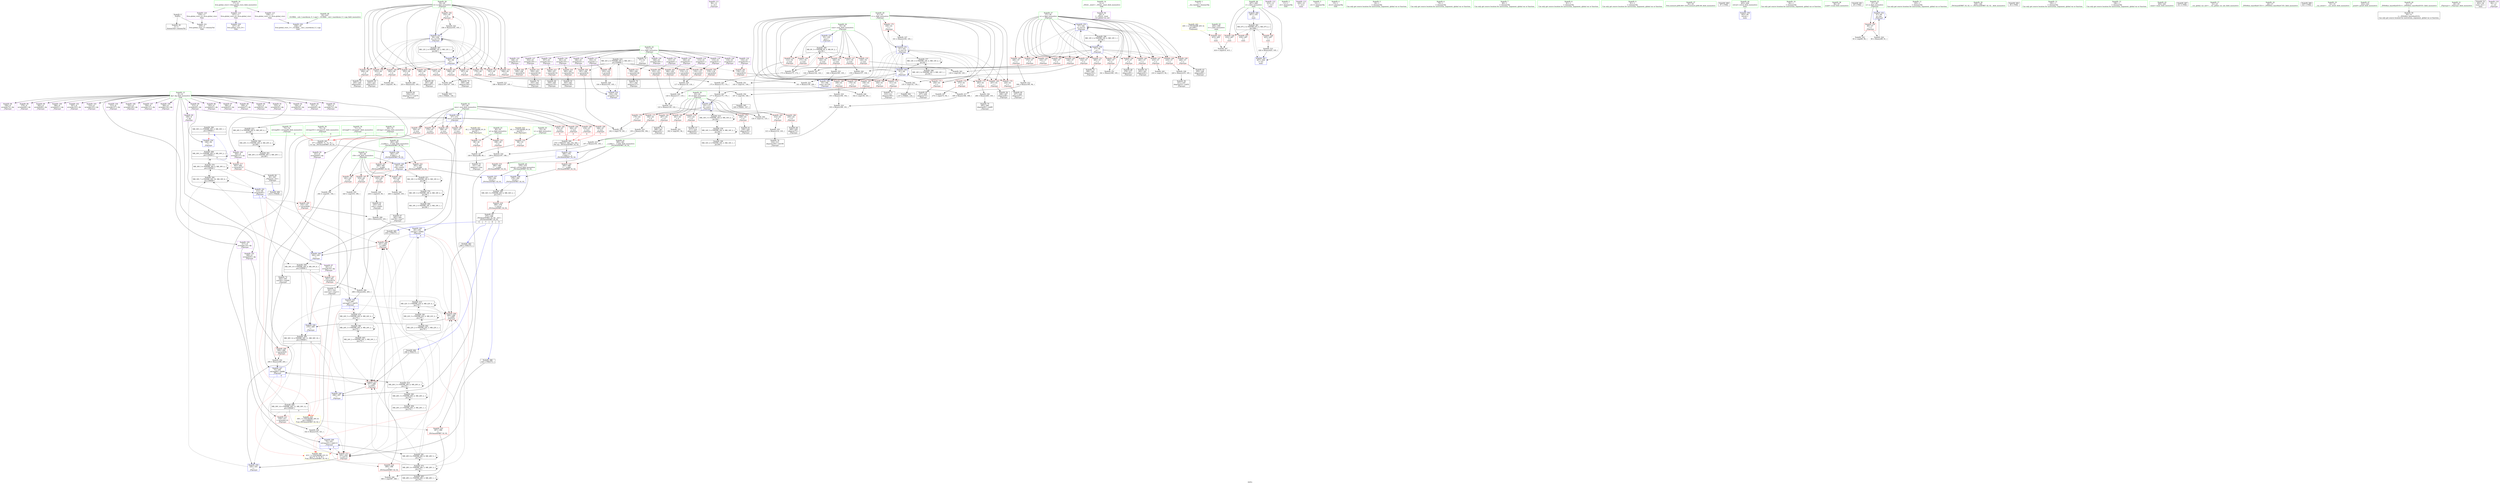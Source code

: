 digraph "SVFG" {
	label="SVFG";

	Node0x55c6c53e6810 [shape=record,color=grey,label="{NodeID: 0\nNullPtr}"];
	Node0x55c6c53e6810 -> Node0x55c6c5418340[style=solid];
	Node0x55c6c53e6810 -> Node0x55c6c5424890[style=solid];
	Node0x55c6c543bd10 [shape=record,color=black,label="{NodeID: 360\nMR_30V_2 = PHI(MR_30V_3, MR_30V_1, )\npts\{100000 \}\n|{<s0>11}}"];
	Node0x55c6c543bd10:s0 -> Node0x55c6c5424b30[style=dashed,color=red];
	Node0x55c6c541ab70 [shape=record,color=red,label="{NodeID: 194\n304\<--67\n\<--wyn\n_Z5przypv\n|{<s0>9}}"];
	Node0x55c6c541ab70:s0 -> Node0x55c6c546d700[style=solid,color=red];
	Node0x55c6c5417640 [shape=record,color=purple,label="{NodeID: 111\n96\<--13\n\<--.str.1\n_Z5przypv\n}"];
	Node0x55c6c54160f0 [shape=record,color=green,label="{NodeID: 28\n59\<--60\nb\<--b_field_insensitive\n_Z5przypv\n}"];
	Node0x55c6c54160f0 -> Node0x55c6c541e8c0[style=solid];
	Node0x55c6c54160f0 -> Node0x55c6c541e990[style=solid];
	Node0x55c6c54160f0 -> Node0x55c6c541ea60[style=solid];
	Node0x55c6c54160f0 -> Node0x55c6c541eb30[style=solid];
	Node0x55c6c54160f0 -> Node0x55c6c541ec00[style=solid];
	Node0x55c6c54160f0 -> Node0x55c6c541ecd0[style=solid];
	Node0x55c6c54160f0 -> Node0x55c6c541eda0[style=solid];
	Node0x55c6c54160f0 -> Node0x55c6c541ee70[style=solid];
	Node0x55c6c54160f0 -> Node0x55c6c541ef40[style=solid];
	Node0x55c6c54160f0 -> Node0x55c6c541f010[style=solid];
	Node0x55c6c54160f0 -> Node0x55c6c541f0e0[style=solid];
	Node0x55c6c54160f0 -> Node0x55c6c541f1b0[style=solid];
	Node0x55c6c54160f0 -> Node0x55c6c5424da0[style=solid];
	Node0x55c6c54160f0 -> Node0x55c6c54259d0[style=solid];
	Node0x55c6c54292f0 [shape=record,color=black,label="{NodeID: 305\n169 = PHI(81, 167, )\n}"];
	Node0x55c6c541c230 [shape=record,color=red,label="{NodeID: 222\n392\<--382\n\<--__b.addr\n_ZSt3maxIiERKT_S2_S2_\n}"];
	Node0x55c6c541c230 -> Node0x55c6c5425de0[style=solid];
	Node0x55c6c541dd60 [shape=record,color=red,label="{NodeID: 139\n345\<--55\n\<--sum\n_Z5przypv\n}"];
	Node0x55c6c541dd60 -> Node0x55c6c542c110[style=solid];
	Node0x55c6c5418950 [shape=record,color=black,label="{NodeID: 56\n208\<--207\nidxprom46\<--\n_Z5przypv\n}"];
	Node0x55c6c542c110 [shape=record,color=grey,label="{NodeID: 333\n346 = Binary(345, 105, )\n}"];
	Node0x55c6c542c110 -> Node0x55c6c5425b70[style=solid];
	Node0x55c6c5425830 [shape=record,color=blue,label="{NodeID: 250\n326\<--325\n\<--\n_Z5przypv\n}"];
	Node0x55c6c5425830 -> Node0x55c6c5448140[style=dashed];
	Node0x55c6c541f420 [shape=record,color=red,label="{NodeID: 167\n176\<--61\n\<--c\n_Z5przypv\n}"];
	Node0x55c6c541f420 -> Node0x55c6c542b210[style=solid];
	Node0x55c6c541a010 [shape=record,color=purple,label="{NodeID: 84\n28\<--4\n\<--_ZStL8__ioinit\n__cxx_global_var_init\n}"];
	Node0x55c6c540bfa0 [shape=record,color=green,label="{NodeID: 1\n7\<--1\n__dso_handle\<--dummyObj\nGlob }"];
	Node0x55c6c543c210 [shape=record,color=black,label="{NodeID: 361\nMR_47V_3 = PHI(MR_47V_4, MR_47V_2, )\npts\{408 \}\n}"];
	Node0x55c6c543c210 -> Node0x55c6c541c570[style=dashed];
	Node0x55c6c543c210 -> Node0x55c6c541c640[style=dashed];
	Node0x55c6c543c210 -> Node0x55c6c541c710[style=dashed];
	Node0x55c6c543c210 -> Node0x55c6c5426120[style=dashed];
	Node0x55c6c541ac40 [shape=record,color=red,label="{NodeID: 195\n326\<--67\n\<--wyn\n_Z5przypv\n}"];
	Node0x55c6c541ac40 -> Node0x55c6c5425830[style=solid];
	Node0x55c6c5417710 [shape=record,color=purple,label="{NodeID: 112\n410\<--13\n\<--.str.1\nmain\n}"];
	Node0x55c6c54161c0 [shape=record,color=green,label="{NodeID: 29\n61\<--62\nc\<--c_field_insensitive\n_Z5przypv\n}"];
	Node0x55c6c54161c0 -> Node0x55c6c541f280[style=solid];
	Node0x55c6c54161c0 -> Node0x55c6c541f350[style=solid];
	Node0x55c6c54161c0 -> Node0x55c6c541f420[style=solid];
	Node0x55c6c54161c0 -> Node0x55c6c541f4f0[style=solid];
	Node0x55c6c54161c0 -> Node0x55c6c541f5c0[style=solid];
	Node0x55c6c54161c0 -> Node0x55c6c541f690[style=solid];
	Node0x55c6c54161c0 -> Node0x55c6c541f760[style=solid];
	Node0x55c6c54161c0 -> Node0x55c6c541f830[style=solid];
	Node0x55c6c54161c0 -> Node0x55c6c541f900[style=solid];
	Node0x55c6c54161c0 -> Node0x55c6c541f9d0[style=solid];
	Node0x55c6c54161c0 -> Node0x55c6c541faa0[style=solid];
	Node0x55c6c54161c0 -> Node0x55c6c5424e70[style=solid];
	Node0x55c6c54161c0 -> Node0x55c6c5425900[style=solid];
	Node0x55c6c5429890 [shape=record,color=grey,label="{NodeID: 306\n266 = Binary(262, 265, )\n}"];
	Node0x55c6c5429890 -> Node0x55c6c5425420[style=solid];
	Node0x55c6c541c300 [shape=record,color=red,label="{NodeID: 223\n387\<--386\n\<--\n_ZSt3maxIiERKT_S2_S2_\n}"];
	Node0x55c6c541c300 -> Node0x55c6c542d490[style=solid];
	Node0x55c6c541de30 [shape=record,color=red,label="{NodeID: 140\n128\<--57\n\<--a\n_Z5przypv\n}"];
	Node0x55c6c541de30 -> Node0x55c6c542d010[style=solid];
	Node0x55c6c5418a20 [shape=record,color=black,label="{NodeID: 57\n211\<--210\nidxprom48\<--\n_Z5przypv\n}"];
	Node0x55c6c542c290 [shape=record,color=grey,label="{NodeID: 334\n322 = Binary(318, 321, )\n}"];
	Node0x55c6c542c290 -> Node0x55c6c5425760[style=solid];
	Node0x55c6c5425900 [shape=record,color=blue,label="{NodeID: 251\n61\<--331\nc\<--inc116\n_Z5przypv\n}"];
	Node0x55c6c5425900 -> Node0x55c6c541f280[style=dashed];
	Node0x55c6c5425900 -> Node0x55c6c541f350[style=dashed];
	Node0x55c6c5425900 -> Node0x55c6c541f420[style=dashed];
	Node0x55c6c5425900 -> Node0x55c6c541f4f0[style=dashed];
	Node0x55c6c5425900 -> Node0x55c6c541f5c0[style=dashed];
	Node0x55c6c5425900 -> Node0x55c6c541f690[style=dashed];
	Node0x55c6c5425900 -> Node0x55c6c541f760[style=dashed];
	Node0x55c6c5425900 -> Node0x55c6c541f830[style=dashed];
	Node0x55c6c5425900 -> Node0x55c6c541f900[style=dashed];
	Node0x55c6c5425900 -> Node0x55c6c541f9d0[style=dashed];
	Node0x55c6c5425900 -> Node0x55c6c541faa0[style=dashed];
	Node0x55c6c5425900 -> Node0x55c6c5424e70[style=dashed];
	Node0x55c6c5425900 -> Node0x55c6c5425900[style=dashed];
	Node0x55c6c5425900 -> Node0x55c6c5441610[style=dashed];
	Node0x55c6c541f4f0 [shape=record,color=red,label="{NodeID: 168\n190\<--61\n\<--c\n_Z5przypv\n}"];
	Node0x55c6c541f4f0 -> Node0x55c6c542aa90[style=solid];
	Node0x55c6c541a0e0 [shape=record,color=purple,label="{NodeID: 85\n108\<--8\n\<--dp\n_Z5przypv\n}"];
	Node0x55c6c541a0e0 -> Node0x55c6c5424b30[style=solid];
	Node0x55c6c540e4c0 [shape=record,color=green,label="{NodeID: 2\n11\<--1\n.str\<--dummyObj\nGlob }"];
	Node0x55c6c543c710 [shape=record,color=black,label="{NodeID: 362\nMR_34V_3 = PHI(MR_34V_4, MR_34V_2, )\npts\{379 \}\n}"];
	Node0x55c6c543c710 -> Node0x55c6c541bef0[style=dashed];
	Node0x55c6c541ad10 [shape=record,color=red,label="{NodeID: 196\n103\<--102\n\<--arrayidx\n_Z5przypv\n}"];
	Node0x55c6c541ad10 -> Node0x55c6c542b990[style=solid];
	Node0x55c6c54177e0 [shape=record,color=purple,label="{NodeID: 113\n420\<--15\n\<--.str.2\nmain\n}"];
	Node0x55c6c5416290 [shape=record,color=green,label="{NodeID: 30\n63\<--64\nd\<--d_field_insensitive\n_Z5przypv\n}"];
	Node0x55c6c5416290 -> Node0x55c6c541fb70[style=solid];
	Node0x55c6c5416290 -> Node0x55c6c541fc40[style=solid];
	Node0x55c6c5416290 -> Node0x55c6c541fd10[style=solid];
	Node0x55c6c5416290 -> Node0x55c6c541fde0[style=solid];
	Node0x55c6c5416290 -> Node0x55c6c541feb0[style=solid];
	Node0x55c6c5416290 -> Node0x55c6c541ff80[style=solid];
	Node0x55c6c5416290 -> Node0x55c6c5420050[style=solid];
	Node0x55c6c5416290 -> Node0x55c6c5420120[style=solid];
	Node0x55c6c5416290 -> Node0x55c6c5424f40[style=solid];
	Node0x55c6c5429a10 [shape=record,color=grey,label="{NodeID: 307\n144 = Binary(142, 143, )\n}"];
	Node0x55c6c5429a10 -> Node0x55c6c542dc10[style=solid];
	Node0x55c6c541c3d0 [shape=record,color=red,label="{NodeID: 224\n389\<--388\n\<--\n_ZSt3maxIiERKT_S2_S2_\n}"];
	Node0x55c6c541c3d0 -> Node0x55c6c542d490[style=solid];
	Node0x55c6c541df00 [shape=record,color=red,label="{NodeID: 141\n132\<--57\n\<--a\n_Z5przypv\n}"];
	Node0x55c6c541df00 -> Node0x55c6c542ce90[style=solid];
	Node0x55c6c5418af0 [shape=record,color=black,label="{NodeID: 58\n221\<--220\nidxprom53\<--sub52\n_Z5przypv\n}"];
	Node0x55c6c542c410 [shape=record,color=grey,label="{NodeID: 335\n315 = Binary(314, 105, )\n}"];
	Node0x55c6c542c410 -> Node0x55c6c5419990[style=solid];
	Node0x55c6c54259d0 [shape=record,color=blue,label="{NodeID: 252\n59\<--336\nb\<--inc118\n_Z5przypv\n}"];
	Node0x55c6c54259d0 -> Node0x55c6c541e8c0[style=dashed];
	Node0x55c6c54259d0 -> Node0x55c6c541e990[style=dashed];
	Node0x55c6c54259d0 -> Node0x55c6c541ea60[style=dashed];
	Node0x55c6c54259d0 -> Node0x55c6c541eb30[style=dashed];
	Node0x55c6c54259d0 -> Node0x55c6c541ec00[style=dashed];
	Node0x55c6c54259d0 -> Node0x55c6c541ecd0[style=dashed];
	Node0x55c6c54259d0 -> Node0x55c6c541eda0[style=dashed];
	Node0x55c6c54259d0 -> Node0x55c6c541ee70[style=dashed];
	Node0x55c6c54259d0 -> Node0x55c6c541ef40[style=dashed];
	Node0x55c6c54259d0 -> Node0x55c6c541f010[style=dashed];
	Node0x55c6c54259d0 -> Node0x55c6c541f0e0[style=dashed];
	Node0x55c6c54259d0 -> Node0x55c6c541f1b0[style=dashed];
	Node0x55c6c54259d0 -> Node0x55c6c5424da0[style=dashed];
	Node0x55c6c54259d0 -> Node0x55c6c54259d0[style=dashed];
	Node0x55c6c54259d0 -> Node0x55c6c5449a10[style=dashed];
	Node0x55c6c541f5c0 [shape=record,color=red,label="{NodeID: 169\n207\<--61\n\<--c\n_Z5przypv\n}"];
	Node0x55c6c541f5c0 -> Node0x55c6c5418950[style=solid];
	Node0x55c6c541a1b0 [shape=record,color=purple,label="{NodeID: 86\n203\<--8\narrayidx43\<--dp\n_Z5przypv\n}"];
	Node0x55c6c53fa0a0 [shape=record,color=green,label="{NodeID: 3\n13\<--1\n.str.1\<--dummyObj\nGlob }"];
	Node0x55c6c541ade0 [shape=record,color=red,label="{NodeID: 197\n114\<--113\n\<--arrayidx2\n_Z5przypv\n}"];
	Node0x55c6c541ade0 -> Node0x55c6c542bb10[style=solid];
	Node0x55c6c54178b0 [shape=record,color=purple,label="{NodeID: 114\n437\<--17\nllvm.global_ctors_0\<--llvm.global_ctors\nGlob }"];
	Node0x55c6c54178b0 -> Node0x55c6c541c7e0[style=solid];
	Node0x55c6c5416360 [shape=record,color=green,label="{NodeID: 31\n65\<--66\nr34\<--r34_field_insensitive\n_Z5przypv\n}"];
	Node0x55c6c5416360 -> Node0x55c6c54201f0[style=solid];
	Node0x55c6c5416360 -> Node0x55c6c54202c0[style=solid];
	Node0x55c6c5416360 -> Node0x55c6c5420390[style=solid];
	Node0x55c6c5416360 -> Node0x55c6c5420460[style=solid];
	Node0x55c6c5416360 -> Node0x55c6c5425010[style=solid];
	Node0x55c6c5422760 [shape=record,color=black,label="{NodeID: 391\nMR_28V_6 = PHI(MR_28V_8, MR_28V_5, )\npts\{76 \}\n}"];
	Node0x55c6c5422760 -> Node0x55c6c541b530[style=dashed];
	Node0x55c6c5422760 -> Node0x55c6c541b6d0[style=dashed];
	Node0x55c6c5422760 -> Node0x55c6c541b870[style=dashed];
	Node0x55c6c5422760 -> Node0x55c6c5425760[style=dashed];
	Node0x55c6c5422760 -> Node0x55c6c543fe10[style=dashed];
	Node0x55c6c5422760 -> Node0x55c6c5422760[style=dashed];
	Node0x55c6c5429b90 [shape=record,color=grey,label="{NodeID: 308\n236 = Binary(232, 235, )\n}"];
	Node0x55c6c5429b90 -> Node0x55c6c5425280[style=solid];
	Node0x55c6c541c4a0 [shape=record,color=red,label="{NodeID: 225\n415\<--405\n\<--t\nmain\n}"];
	Node0x55c6c541c4a0 -> Node0x55c6c542d610[style=solid];
	Node0x55c6c541dfd0 [shape=record,color=red,label="{NodeID: 142\n143\<--57\n\<--a\n_Z5przypv\n}"];
	Node0x55c6c541dfd0 -> Node0x55c6c5429a10[style=solid];
	Node0x55c6c5418bc0 [shape=record,color=black,label="{NodeID: 59\n224\<--223\nidxprom55\<--\n_Z5przypv\n}"];
	Node0x55c6c5450810 [shape=record,color=black,label="{NodeID: 419\nMR_32V_2 = PHI(MR_32V_3, MR_32V_1, )\npts\{520000 \}\n}"];
	Node0x55c6c5450810 -> Node0x55c6c541ad10[style=dashed];
	Node0x55c6c5450810 -> Node0x55c6c541ade0[style=dashed];
	Node0x55c6c5450810 -> Node0x55c6c541aeb0[style=dashed];
	Node0x55c6c5450810 -> Node0x55c6c541af80[style=dashed];
	Node0x55c6c5450810 -> Node0x55c6c541b050[style=dashed];
	Node0x55c6c5450810 -> Node0x55c6c541b120[style=dashed];
	Node0x55c6c5450810 -> Node0x55c6c541b1f0[style=dashed];
	Node0x55c6c5450810 -> Node0x55c6c541b2c0[style=dashed];
	Node0x55c6c5450810 -> Node0x55c6c541b390[style=dashed];
	Node0x55c6c5450810 -> Node0x55c6c541bae0[style=dashed];
	Node0x55c6c5450810 -> Node0x55c6c541bbb0[style=dashed];
	Node0x55c6c5450810 -> Node0x55c6c541bc80[style=dashed];
	Node0x55c6c5450810 -> Node0x55c6c541bd50[style=dashed];
	Node0x55c6c5450810 -> Node0x55c6c5424a60[style=dashed];
	Node0x55c6c542c590 [shape=record,color=grey,label="{NodeID: 336\n284 = Binary(283, 105, )\n}"];
	Node0x55c6c542c590 -> Node0x55c6c54194b0[style=solid];
	Node0x55c6c5425aa0 [shape=record,color=blue,label="{NodeID: 253\n57\<--341\na\<--inc121\n_Z5przypv\n}"];
	Node0x55c6c5425aa0 -> Node0x55c6c541de30[style=dashed];
	Node0x55c6c5425aa0 -> Node0x55c6c541df00[style=dashed];
	Node0x55c6c5425aa0 -> Node0x55c6c541dfd0[style=dashed];
	Node0x55c6c5425aa0 -> Node0x55c6c541e0a0[style=dashed];
	Node0x55c6c5425aa0 -> Node0x55c6c541e170[style=dashed];
	Node0x55c6c5425aa0 -> Node0x55c6c541e240[style=dashed];
	Node0x55c6c5425aa0 -> Node0x55c6c541e310[style=dashed];
	Node0x55c6c5425aa0 -> Node0x55c6c541e3e0[style=dashed];
	Node0x55c6c5425aa0 -> Node0x55c6c541e4b0[style=dashed];
	Node0x55c6c5425aa0 -> Node0x55c6c541e580[style=dashed];
	Node0x55c6c5425aa0 -> Node0x55c6c541e650[style=dashed];
	Node0x55c6c5425aa0 -> Node0x55c6c541e720[style=dashed];
	Node0x55c6c5425aa0 -> Node0x55c6c541e7f0[style=dashed];
	Node0x55c6c5425aa0 -> Node0x55c6c5425aa0[style=dashed];
	Node0x55c6c5425aa0 -> Node0x55c6c5449510[style=dashed];
	Node0x55c6c541f690 [shape=record,color=red,label="{NodeID: 170\n226\<--61\n\<--c\n_Z5przypv\n}"];
	Node0x55c6c541f690 -> Node0x55c6c5418c90[style=solid];
	Node0x55c6c541a280 [shape=record,color=purple,label="{NodeID: 87\n206\<--8\narrayidx45\<--dp\n_Z5przypv\n}"];
	Node0x55c6c53fa130 [shape=record,color=green,label="{NodeID: 4\n15\<--1\n.str.2\<--dummyObj\nGlob }"];
	Node0x55c6c543d110 [shape=record,color=black,label="{NodeID: 364\nMR_30V_12 = PHI(MR_30V_11, MR_30V_10, )\npts\{100000 \}\n|{|<s4>8}}"];
	Node0x55c6c543d110 -> Node0x55c6c541b7a0[style=dashed];
	Node0x55c6c543d110 -> Node0x55c6c541b870[style=dashed];
	Node0x55c6c543d110 -> Node0x55c6c5425690[style=dashed];
	Node0x55c6c543d110 -> Node0x55c6c544d110[style=dashed];
	Node0x55c6c543d110:s4 -> Node0x55c6c5453020[style=dashed,color=red];
	Node0x55c6c541aeb0 [shape=record,color=red,label="{NodeID: 198\n116\<--115\n\<--arrayidx3\n_Z5przypv\n}"];
	Node0x55c6c541aeb0 -> Node0x55c6c542bb10[style=solid];
	Node0x55c6c541c9f0 [shape=record,color=purple,label="{NodeID: 115\n438\<--17\nllvm.global_ctors_1\<--llvm.global_ctors\nGlob }"];
	Node0x55c6c541c9f0 -> Node0x55c6c541c8e0[style=solid];
	Node0x55c6c5416430 [shape=record,color=green,label="{NodeID: 32\n67\<--68\nwyn\<--wyn_field_insensitive\n_Z5przypv\n}"];
	Node0x55c6c5416430 -> Node0x55c6c5420530[style=solid];
	Node0x55c6c5416430 -> Node0x55c6c5420600[style=solid];
	Node0x55c6c5416430 -> Node0x55c6c54206d0[style=solid];
	Node0x55c6c5416430 -> Node0x55c6c54207a0[style=solid];
	Node0x55c6c5416430 -> Node0x55c6c541a9d0[style=solid];
	Node0x55c6c5416430 -> Node0x55c6c541aaa0[style=solid];
	Node0x55c6c5416430 -> Node0x55c6c541ab70[style=solid];
	Node0x55c6c5416430 -> Node0x55c6c541ac40[style=solid];
	Node0x55c6c5416430 -> Node0x55c6c54251b0[style=solid];
	Node0x55c6c5448140 [shape=record,color=black,label="{NodeID: 392\nMR_30V_7 = PHI(MR_30V_16, MR_30V_6, )\npts\{100000 \}\n}"];
	Node0x55c6c5448140 -> Node0x55c6c54250e0[style=dashed];
	Node0x55c6c5448140 -> Node0x55c6c5440310[style=dashed];
	Node0x55c6c5448140 -> Node0x55c6c5448140[style=dashed];
	Node0x55c6c5429d10 [shape=record,color=grey,label="{NodeID: 309\n253 = Binary(252, 105, )\n}"];
	Node0x55c6c5429d10 -> Node0x55c6c5418fd0[style=solid];
	Node0x55c6c541c570 [shape=record,color=red,label="{NodeID: 226\n414\<--407\n\<--i\nmain\n}"];
	Node0x55c6c541c570 -> Node0x55c6c542d610[style=solid];
	Node0x55c6c541e0a0 [shape=record,color=red,label="{NodeID: 143\n158\<--57\n\<--a\n_Z5przypv\n}"];
	Node0x55c6c541e0a0 -> Node0x55c6c542ad90[style=solid];
	Node0x55c6c5418c90 [shape=record,color=black,label="{NodeID: 60\n227\<--226\nidxprom57\<--\n_Z5przypv\n}"];
	Node0x55c6c542c710 [shape=record,color=grey,label="{NodeID: 337\n331 = Binary(330, 105, )\n}"];
	Node0x55c6c542c710 -> Node0x55c6c5425900[style=solid];
	Node0x55c6c5425b70 [shape=record,color=blue,label="{NodeID: 254\n55\<--346\nsum\<--inc124\n_Z5przypv\n}"];
	Node0x55c6c5425b70 -> Node0x55c6c5449010[style=dashed];
	Node0x55c6c541f760 [shape=record,color=red,label="{NodeID: 171\n256\<--61\n\<--c\n_Z5przypv\n}"];
	Node0x55c6c541f760 -> Node0x55c6c54190a0[style=solid];
	Node0x55c6c541a350 [shape=record,color=purple,label="{NodeID: 88\n209\<--8\narrayidx47\<--dp\n_Z5przypv\n}"];
	Node0x55c6c53fa1c0 [shape=record,color=green,label="{NodeID: 5\n18\<--1\n\<--dummyObj\nCan only get source location for instruction, argument, global var or function.}"];
	Node0x55c6c541af80 [shape=record,color=red,label="{NodeID: 199\n119\<--118\n\<--arrayidx4\n_Z5przypv\n}"];
	Node0x55c6c541af80 -> Node0x55c6c542bc90[style=solid];
	Node0x55c6c541ca80 [shape=record,color=purple,label="{NodeID: 116\n439\<--17\nllvm.global_ctors_2\<--llvm.global_ctors\nGlob }"];
	Node0x55c6c541ca80 -> Node0x55c6c5424890[style=solid];
	Node0x55c6c5416500 [shape=record,color=green,label="{NodeID: 33\n69\<--70\nref.tmp\<--ref.tmp_field_insensitive\n_Z5przypv\n|{|<s1>6}}"];
	Node0x55c6c5416500 -> Node0x55c6c5425280[style=solid];
	Node0x55c6c5416500:s1 -> Node0x55c6c546dae0[style=solid,color=red];
	Node0x55c6c5429e90 [shape=record,color=grey,label="{NodeID: 310\n123 = Binary(120, 122, )\n}"];
	Node0x55c6c5429e90 -> Node0x55c6c542d190[style=solid];
	Node0x55c6c541c640 [shape=record,color=red,label="{NodeID: 227\n418\<--407\n\<--i\nmain\n}"];
	Node0x55c6c541e170 [shape=record,color=red,label="{NodeID: 144\n172\<--57\n\<--a\n_Z5przypv\n}"];
	Node0x55c6c541e170 -> Node0x55c6c542b690[style=solid];
	Node0x55c6c5418d60 [shape=record,color=black,label="{NodeID: 61\n230\<--229\nidxprom59\<--\n_Z5przypv\n}"];
	Node0x55c6c5451830 [shape=record,color=yellow,style=double,label="{NodeID: 421\n4V_1 = ENCHI(MR_4V_0)\npts\{50 \}\nFun[_Z5przypv]}"];
	Node0x55c6c5451830 -> Node0x55c6c541d6e0[style=dashed];
	Node0x55c6c5451830 -> Node0x55c6c541d7b0[style=dashed];
	Node0x55c6c542c890 [shape=record,color=grey,label="{NodeID: 338\n220 = Binary(219, 105, )\n}"];
	Node0x55c6c542c890 -> Node0x55c6c5418af0[style=solid];
	Node0x55c6c5425c40 [shape=record,color=blue,label="{NodeID: 255\n380\<--376\n__a.addr\<--__a\n_ZSt3maxIiERKT_S2_S2_\n}"];
	Node0x55c6c5425c40 -> Node0x55c6c541bfc0[style=dashed];
	Node0x55c6c5425c40 -> Node0x55c6c541c090[style=dashed];
	Node0x55c6c541f830 [shape=record,color=red,label="{NodeID: 172\n273\<--61\n\<--c\n_Z5przypv\n}"];
	Node0x55c6c541f830 -> Node0x55c6c542e510[style=solid];
	Node0x55c6c541a420 [shape=record,color=purple,label="{NodeID: 89\n212\<--8\narrayidx49\<--dp\n_Z5przypv\n}"];
	Node0x55c6c541a420 -> Node0x55c6c54250e0[style=solid];
	Node0x55c6c541a420 -> Node0x55c6c54251b0[style=solid];
	Node0x55c6c53faa50 [shape=record,color=green,label="{NodeID: 6\n79\<--1\n\<--dummyObj\nCan only get source location for instruction, argument, global var or function.}"];
	Node0x55c6c541b050 [shape=record,color=red,label="{NodeID: 200\n122\<--121\n\<--arrayidx6\n_Z5przypv\n}"];
	Node0x55c6c541b050 -> Node0x55c6c5429e90[style=solid];
	Node0x55c6c541cb80 [shape=record,color=purple,label="{NodeID: 117\n102\<--51\narrayidx\<--r\n_Z5przypv\n}"];
	Node0x55c6c541cb80 -> Node0x55c6c541ad10[style=solid];
	Node0x55c6c541cb80 -> Node0x55c6c5424a60[style=solid];
	Node0x55c6c54165d0 [shape=record,color=green,label="{NodeID: 34\n71\<--72\nref.tmp67\<--ref.tmp67_field_insensitive\n_Z5przypv\n|{|<s1>7}}"];
	Node0x55c6c54165d0 -> Node0x55c6c5425420[style=solid];
	Node0x55c6c54165d0:s1 -> Node0x55c6c546dae0[style=solid,color=red];
	Node0x55c6c542a010 [shape=record,color=grey,label="{NodeID: 311\n188 = Binary(187, 105, )\n}"];
	Node0x55c6c542a010 -> Node0x55c6c542a910[style=solid];
	Node0x55c6c541c710 [shape=record,color=red,label="{NodeID: 228\n425\<--407\n\<--i\nmain\n}"];
	Node0x55c6c541c710 -> Node0x55c6c542a310[style=solid];
	Node0x55c6c541e240 [shape=record,color=red,label="{NodeID: 145\n185\<--57\n\<--a\n_Z5przypv\n}"];
	Node0x55c6c541e240 -> Node0x55c6c542a190[style=solid];
	Node0x55c6c5418e30 [shape=record,color=black,label="{NodeID: 62\n235\<--234\nconv\<--cmp61\n_Z5przypv\n}"];
	Node0x55c6c5418e30 -> Node0x55c6c5429b90[style=solid];
	Node0x55c6c5451910 [shape=record,color=yellow,style=double,label="{NodeID: 422\n6V_1 = ENCHI(MR_6V_0)\npts\{54 \}\nFun[_Z5przypv]}"];
	Node0x55c6c5451910 -> Node0x55c6c541d880[style=dashed];
	Node0x55c6c542ca10 [shape=record,color=grey,label="{NodeID: 339\n234 = cmp(233, 94, )\n}"];
	Node0x55c6c542ca10 -> Node0x55c6c5418e30[style=solid];
	Node0x55c6c5425d10 [shape=record,color=blue,label="{NodeID: 256\n382\<--377\n__b.addr\<--__b\n_ZSt3maxIiERKT_S2_S2_\n}"];
	Node0x55c6c5425d10 -> Node0x55c6c541c160[style=dashed];
	Node0x55c6c5425d10 -> Node0x55c6c541c230[style=dashed];
	Node0x55c6c541f900 [shape=record,color=red,label="{NodeID: 173\n283\<--61\n\<--c\n_Z5przypv\n}"];
	Node0x55c6c541f900 -> Node0x55c6c542c590[style=solid];
	Node0x55c6c541a4f0 [shape=record,color=purple,label="{NodeID: 90\n222\<--8\narrayidx54\<--dp\n_Z5przypv\n}"];
	Node0x55c6c53faae0 [shape=record,color=green,label="{NodeID: 7\n80\<--1\n\<--dummyObj\nCan only get source location for instruction, argument, global var or function.}"];
	Node0x55c6c541b120 [shape=record,color=red,label="{NodeID: 201\n134\<--133\n\<--arrayidx10\n_Z5przypv\n}"];
	Node0x55c6c541b120 -> Node0x55c6c542ce90[style=solid];
	Node0x55c6c541cc50 [shape=record,color=purple,label="{NodeID: 118\n113\<--51\narrayidx2\<--r\n_Z5przypv\n}"];
	Node0x55c6c541cc50 -> Node0x55c6c541ade0[style=solid];
	Node0x55c6c54166a0 [shape=record,color=green,label="{NodeID: 35\n73\<--74\nref.tmp84\<--ref.tmp84_field_insensitive\n_Z5przypv\n|{|<s1>8}}"];
	Node0x55c6c54166a0 -> Node0x55c6c54255c0[style=solid];
	Node0x55c6c54166a0:s1 -> Node0x55c6c546dae0[style=solid,color=red];
	Node0x55c6c5449010 [shape=record,color=black,label="{NodeID: 395\nMR_8V_3 = PHI(MR_8V_4, MR_8V_2, )\npts\{56 \}\n}"];
	Node0x55c6c5449010 -> Node0x55c6c541d950[style=dashed];
	Node0x55c6c5449010 -> Node0x55c6c541da20[style=dashed];
	Node0x55c6c5449010 -> Node0x55c6c541daf0[style=dashed];
	Node0x55c6c5449010 -> Node0x55c6c541dbc0[style=dashed];
	Node0x55c6c5449010 -> Node0x55c6c541dc90[style=dashed];
	Node0x55c6c5449010 -> Node0x55c6c541dd60[style=dashed];
	Node0x55c6c5449010 -> Node0x55c6c5425b70[style=dashed];
	Node0x55c6c542a190 [shape=record,color=grey,label="{NodeID: 312\n186 = Binary(185, 94, )\n}"];
	Node0x55c6c542a190 -> Node0x55c6c542a910[style=solid];
	Node0x55c6c541c7e0 [shape=record,color=blue,label="{NodeID: 229\n437\<--18\nllvm.global_ctors_0\<--\nGlob }"];
	Node0x55c6c541e310 [shape=record,color=red,label="{NodeID: 146\n201\<--57\n\<--a\n_Z5przypv\n}"];
	Node0x55c6c541e310 -> Node0x55c6c54187b0[style=solid];
	Node0x55c6c5418f00 [shape=record,color=black,label="{NodeID: 63\n250\<--249\nidxprom68\<--\n_Z5przypv\n}"];
	Node0x55c6c542cb90 [shape=record,color=grey,label="{NodeID: 340\n264 = cmp(263, 105, )\n}"];
	Node0x55c6c542cb90 -> Node0x55c6c5419240[style=solid];
	Node0x55c6c5425de0 [shape=record,color=blue,label="{NodeID: 257\n378\<--392\nretval\<--\n_ZSt3maxIiERKT_S2_S2_\n}"];
	Node0x55c6c5425de0 -> Node0x55c6c543c710[style=dashed];
	Node0x55c6c541f9d0 [shape=record,color=red,label="{NodeID: 174\n311\<--61\n\<--c\n_Z5przypv\n}"];
	Node0x55c6c541f9d0 -> Node0x55c6c54198c0[style=solid];
	Node0x55c6c541a5c0 [shape=record,color=purple,label="{NodeID: 91\n225\<--8\narrayidx56\<--dp\n_Z5przypv\n}"];
	Node0x55c6c53fab70 [shape=record,color=green,label="{NodeID: 8\n81\<--1\n\<--dummyObj\nCan only get source location for instruction, argument, global var or function.}"];
	Node0x55c6c541b1f0 [shape=record,color=red,label="{NodeID: 202\n149\<--148\n\<--arrayidx16\n_Z5przypv\n}"];
	Node0x55c6c541b1f0 -> Node0x55c6c542d910[style=solid];
	Node0x55c6c541cd20 [shape=record,color=purple,label="{NodeID: 119\n115\<--51\narrayidx3\<--r\n_Z5przypv\n}"];
	Node0x55c6c541cd20 -> Node0x55c6c541aeb0[style=solid];
	Node0x55c6c5416770 [shape=record,color=green,label="{NodeID: 36\n75\<--76\nref.tmp101\<--ref.tmp101_field_insensitive\n_Z5przypv\n|{|<s1>9}}"];
	Node0x55c6c5416770 -> Node0x55c6c5425760[style=solid];
	Node0x55c6c5416770:s1 -> Node0x55c6c546dae0[style=solid,color=red];
	Node0x55c6c5449510 [shape=record,color=black,label="{NodeID: 396\nMR_10V_2 = PHI(MR_10V_4, MR_10V_1, )\npts\{58 \}\n}"];
	Node0x55c6c5449510 -> Node0x55c6c5424cd0[style=dashed];
	Node0x55c6c542a310 [shape=record,color=grey,label="{NodeID: 313\n426 = Binary(425, 105, )\n}"];
	Node0x55c6c542a310 -> Node0x55c6c5426120[style=solid];
	Node0x55c6c541c8e0 [shape=record,color=blue,label="{NodeID: 230\n438\<--19\nllvm.global_ctors_1\<--_GLOBAL__sub_I_mareksom_0_1.cpp\nGlob }"];
	Node0x55c6c541e3e0 [shape=record,color=red,label="{NodeID: 147\n215\<--57\n\<--a\n_Z5przypv\n}"];
	Node0x55c6c541e3e0 -> Node0x55c6c542d310[style=solid];
	Node0x55c6c5418fd0 [shape=record,color=black,label="{NodeID: 64\n254\<--253\nidxprom71\<--sub70\n_Z5przypv\n}"];
	Node0x55c6c542cd10 [shape=record,color=grey,label="{NodeID: 341\n246 = cmp(245, 94, )\n}"];
	Node0x55c6c5425eb0 [shape=record,color=blue,label="{NodeID: 258\n378\<--395\nretval\<--\n_ZSt3maxIiERKT_S2_S2_\n}"];
	Node0x55c6c5425eb0 -> Node0x55c6c543c710[style=dashed];
	Node0x55c6c541faa0 [shape=record,color=red,label="{NodeID: 175\n330\<--61\n\<--c\n_Z5przypv\n}"];
	Node0x55c6c541faa0 -> Node0x55c6c542c710[style=solid];
	Node0x55c6c541a690 [shape=record,color=purple,label="{NodeID: 92\n228\<--8\narrayidx58\<--dp\n_Z5przypv\n}"];
	Node0x55c6c53fac00 [shape=record,color=green,label="{NodeID: 9\n91\<--1\n\<--dummyObj\nCan only get source location for instruction, argument, global var or function.}"];
	Node0x55c6c541b2c0 [shape=record,color=red,label="{NodeID: 203\n166\<--165\n\<--arrayidx25\n_Z5przypv\n}"];
	Node0x55c6c541b2c0 -> Node0x55c6c542e090[style=solid];
	Node0x55c6c541cdf0 [shape=record,color=purple,label="{NodeID: 120\n118\<--51\narrayidx4\<--r\n_Z5przypv\n}"];
	Node0x55c6c541cdf0 -> Node0x55c6c541af80[style=solid];
	Node0x55c6c5416840 [shape=record,color=green,label="{NodeID: 37\n82\<--83\nllvm.memset.p0i8.i64\<--llvm.memset.p0i8.i64_field_insensitive\n}"];
	Node0x55c6c546cb80 [shape=record,color=black,label="{NodeID: 480\n97 = PHI()\n}"];
	Node0x55c6c5449a10 [shape=record,color=black,label="{NodeID: 397\nMR_12V_2 = PHI(MR_12V_3, MR_12V_1, )\npts\{60 \}\n}"];
	Node0x55c6c5449a10 -> Node0x55c6c5424da0[style=dashed];
	Node0x55c6c5449a10 -> Node0x55c6c5449a10[style=dashed];
	Node0x55c6c542a490 [shape=record,color=grey,label="{NodeID: 314\n195 = Binary(194, 196, )\n}"];
	Node0x55c6c542a490 -> Node0x55c6c542a610[style=solid];
	Node0x55c6c5424890 [shape=record,color=blue, style = dotted,label="{NodeID: 231\n439\<--3\nllvm.global_ctors_2\<--dummyVal\nGlob }"];
	Node0x55c6c541e4b0 [shape=record,color=red,label="{NodeID: 148\n219\<--57\n\<--a\n_Z5przypv\n}"];
	Node0x55c6c541e4b0 -> Node0x55c6c542c890[style=solid];
	Node0x55c6c54190a0 [shape=record,color=black,label="{NodeID: 65\n257\<--256\nidxprom73\<--\n_Z5przypv\n}"];
	Node0x55c6c542ce90 [shape=record,color=grey,label="{NodeID: 342\n135 = cmp(132, 134, )\n}"];
	Node0x55c6c542ce90 -> Node0x55c6c5428d50[style=solid];
	Node0x55c6c5425f80 [shape=record,color=blue,label="{NodeID: 259\n403\<--94\nretval\<--\nmain\n}"];
	Node0x55c6c541fb70 [shape=record,color=red,label="{NodeID: 176\n179\<--63\n\<--d\n_Z5przypv\n}"];
	Node0x55c6c541fb70 -> Node0x55c6c542da90[style=solid];
	Node0x55c6c541a760 [shape=record,color=purple,label="{NodeID: 93\n231\<--8\narrayidx60\<--dp\n_Z5przypv\n}"];
	Node0x55c6c541a760 -> Node0x55c6c541b460[style=solid];
	Node0x55c6c53fac90 [shape=record,color=green,label="{NodeID: 10\n94\<--1\n\<--dummyObj\nCan only get source location for instruction, argument, global var or function.}"];
	Node0x55c6c541b390 [shape=record,color=red,label="{NodeID: 204\n181\<--180\n\<--arrayidx32\n_Z5przypv\n}"];
	Node0x55c6c541b390 -> Node0x55c6c542da90[style=solid];
	Node0x55c6c541cec0 [shape=record,color=purple,label="{NodeID: 121\n121\<--51\narrayidx6\<--r\n_Z5przypv\n}"];
	Node0x55c6c541cec0 -> Node0x55c6c541b050[style=solid];
	Node0x55c6c5416940 [shape=record,color=green,label="{NodeID: 38\n86\<--87\nscanf\<--scanf_field_insensitive\n}"];
	Node0x55c6c546cc80 [shape=record,color=black,label="{NodeID: 481\n29 = PHI()\n}"];
	Node0x55c6c5449f10 [shape=record,color=black,label="{NodeID: 398\nMR_14V_2 = PHI(MR_14V_3, MR_14V_1, )\npts\{62 \}\n}"];
	Node0x55c6c5449f10 -> Node0x55c6c5441610[style=dashed];
	Node0x55c6c542a610 [shape=record,color=grey,label="{NodeID: 315\n197 = Binary(193, 195, )\n}"];
	Node0x55c6c542a610 -> Node0x55c6c542a790[style=solid];
	Node0x55c6c5424990 [shape=record,color=blue,label="{NodeID: 232\n47\<--90\nn\<--dec\n_Z5przypv\n}"];
	Node0x55c6c5424990 -> Node0x55c6c541d610[style=dashed];
	Node0x55c6c5424990 -> Node0x55c6c5424990[style=dashed];
	Node0x55c6c541e580 [shape=record,color=red,label="{NodeID: 149\n249\<--57\n\<--a\n_Z5przypv\n}"];
	Node0x55c6c541e580 -> Node0x55c6c5418f00[style=solid];
	Node0x55c6c5419170 [shape=record,color=black,label="{NodeID: 66\n260\<--259\nidxprom75\<--\n_Z5przypv\n}"];
	Node0x55c6c542d010 [shape=record,color=grey,label="{NodeID: 343\n130 = cmp(128, 129, )\n}"];
	Node0x55c6c5426050 [shape=record,color=blue,label="{NodeID: 260\n407\<--105\ni\<--\nmain\n}"];
	Node0x55c6c5426050 -> Node0x55c6c543c210[style=dashed];
	Node0x55c6c541fc40 [shape=record,color=red,label="{NodeID: 177\n194\<--63\n\<--d\n_Z5przypv\n}"];
	Node0x55c6c541fc40 -> Node0x55c6c542a490[style=solid];
	Node0x55c6c541a830 [shape=record,color=purple,label="{NodeID: 94\n251\<--8\narrayidx69\<--dp\n_Z5przypv\n}"];
	Node0x55c6c53fad50 [shape=record,color=green,label="{NodeID: 11\n105\<--1\n\<--dummyObj\nCan only get source location for instruction, argument, global var or function.}"];
	Node0x55c6c541b460 [shape=record,color=red,label="{NodeID: 205\n232\<--231\n\<--arrayidx60\n_Z5przypv\n}"];
	Node0x55c6c541b460 -> Node0x55c6c5429b90[style=solid];
	Node0x55c6c541cf90 [shape=record,color=purple,label="{NodeID: 122\n133\<--51\narrayidx10\<--r\n_Z5przypv\n}"];
	Node0x55c6c541cf90 -> Node0x55c6c541b120[style=solid];
	Node0x55c6c5416a40 [shape=record,color=green,label="{NodeID: 39\n239\<--240\n_ZSt3maxIiERKT_S2_S2_\<--_ZSt3maxIiERKT_S2_S2__field_insensitive\n}"];
	Node0x55c6c546cd80 [shape=record,color=black,label="{NodeID: 482\n85 = PHI()\n}"];
	Node0x55c6c544a410 [shape=record,color=black,label="{NodeID: 399\nMR_16V_2 = PHI(MR_16V_3, MR_16V_1, )\npts\{64 \}\n}"];
	Node0x55c6c544a410 -> Node0x55c6c5441b10[style=dashed];
	Node0x55c6c542a790 [shape=record,color=grey,label="{NodeID: 316\n199 = Binary(197, 198, )\n}"];
	Node0x55c6c542a790 -> Node0x55c6c5425010[style=solid];
	Node0x55c6c5424a60 [shape=record,color=blue,label="{NodeID: 233\n102\<--104\narrayidx\<--inc\n_Z5przypv\n}"];
	Node0x55c6c5424a60 -> Node0x55c6c5450810[style=dashed];
	Node0x55c6c541e650 [shape=record,color=red,label="{NodeID: 150\n277\<--57\n\<--a\n_Z5przypv\n}"];
	Node0x55c6c541e650 -> Node0x55c6c5419310[style=solid];
	Node0x55c6c5419240 [shape=record,color=black,label="{NodeID: 67\n265\<--264\nconv78\<--cmp77\n_Z5przypv\n}"];
	Node0x55c6c5419240 -> Node0x55c6c5429890[style=solid];
	Node0x55c6c542d190 [shape=record,color=grey,label="{NodeID: 344\n124 = cmp(112, 123, )\n}"];
	Node0x55c6c5426120 [shape=record,color=blue,label="{NodeID: 261\n407\<--426\ni\<--inc\nmain\n}"];
	Node0x55c6c5426120 -> Node0x55c6c543c210[style=dashed];
	Node0x55c6c541fd10 [shape=record,color=red,label="{NodeID: 178\n210\<--63\n\<--d\n_Z5przypv\n}"];
	Node0x55c6c541fd10 -> Node0x55c6c5418a20[style=solid];
	Node0x55c6c541a900 [shape=record,color=purple,label="{NodeID: 95\n255\<--8\narrayidx72\<--dp\n_Z5przypv\n}"];
	Node0x55c6c53fae10 [shape=record,color=green,label="{NodeID: 12\n192\<--1\n\<--dummyObj\nCan only get source location for instruction, argument, global var or function.}"];
	Node0x55c6c541b530 [shape=record,color=red,label="{NodeID: 206\n241\<--238\n\<--call63\n_Z5przypv\n}"];
	Node0x55c6c541b530 -> Node0x55c6c5425350[style=solid];
	Node0x55c6c541d060 [shape=record,color=purple,label="{NodeID: 123\n148\<--51\narrayidx16\<--r\n_Z5przypv\n}"];
	Node0x55c6c541d060 -> Node0x55c6c541b1f0[style=solid];
	Node0x55c6c5416b40 [shape=record,color=green,label="{NodeID: 40\n378\<--379\nretval\<--retval_field_insensitive\n_ZSt3maxIiERKT_S2_S2_\n}"];
	Node0x55c6c5416b40 -> Node0x55c6c541bef0[style=solid];
	Node0x55c6c5416b40 -> Node0x55c6c5425de0[style=solid];
	Node0x55c6c5416b40 -> Node0x55c6c5425eb0[style=solid];
	Node0x55c6c546ce80 [shape=record,color=black,label="{NodeID: 483\n268 = PHI(375, )\n}"];
	Node0x55c6c546ce80 -> Node0x55c6c541b6d0[style=solid];
	Node0x55c6c544a910 [shape=record,color=black,label="{NodeID: 400\nMR_18V_2 = PHI(MR_18V_3, MR_18V_1, )\npts\{66 \}\n}"];
	Node0x55c6c544a910 -> Node0x55c6c5442010[style=dashed];
	Node0x55c6c542a910 [shape=record,color=grey,label="{NodeID: 317\n189 = Binary(186, 188, )\n}"];
	Node0x55c6c542a910 -> Node0x55c6c542ac10[style=solid];
	Node0x55c6c5424b30 [shape=record,color=blue,label="{NodeID: 234\n108\<--94\n\<--\n_Z5przypv\n}"];
	Node0x55c6c5424b30 -> Node0x55c6c544c710[style=dashed];
	Node0x55c6c541e720 [shape=record,color=red,label="{NodeID: 151\n305\<--57\n\<--a\n_Z5przypv\n}"];
	Node0x55c6c541e720 -> Node0x55c6c5419720[style=solid];
	Node0x55c6c5419310 [shape=record,color=black,label="{NodeID: 68\n278\<--277\nidxprom85\<--\n_Z5przypv\n}"];
	Node0x55c6c542d310 [shape=record,color=grey,label="{NodeID: 345\n216 = cmp(215, 94, )\n}"];
	Node0x55c6c541fde0 [shape=record,color=red,label="{NodeID: 179\n229\<--63\n\<--d\n_Z5przypv\n}"];
	Node0x55c6c541fde0 -> Node0x55c6c5418d60[style=solid];
	Node0x55c6c5417a30 [shape=record,color=purple,label="{NodeID: 96\n258\<--8\narrayidx74\<--dp\n_Z5przypv\n}"];
	Node0x55c6c53faed0 [shape=record,color=green,label="{NodeID: 13\n196\<--1\n\<--dummyObj\nCan only get source location for instruction, argument, global var or function.}"];
	Node0x55c6c543fe10 [shape=record,color=black,label="{NodeID: 373\nMR_28V_4 = PHI(MR_28V_5, MR_28V_3, )\npts\{76 \}\n}"];
	Node0x55c6c543fe10 -> Node0x55c6c541b530[style=dashed];
	Node0x55c6c543fe10 -> Node0x55c6c541b6d0[style=dashed];
	Node0x55c6c543fe10 -> Node0x55c6c541b870[style=dashed];
	Node0x55c6c543fe10 -> Node0x55c6c5425760[style=dashed];
	Node0x55c6c543fe10 -> Node0x55c6c543fe10[style=dashed];
	Node0x55c6c543fe10 -> Node0x55c6c5422760[style=dashed];
	Node0x55c6c543fe10 -> Node0x55c6c544c210[style=dashed];
	Node0x55c6c541b600 [shape=record,color=red,label="{NodeID: 207\n262\<--261\n\<--arrayidx76\n_Z5przypv\n}"];
	Node0x55c6c541b600 -> Node0x55c6c5429890[style=solid];
	Node0x55c6c541d130 [shape=record,color=purple,label="{NodeID: 124\n165\<--51\narrayidx25\<--r\n_Z5przypv\n}"];
	Node0x55c6c541d130 -> Node0x55c6c541b2c0[style=solid];
	Node0x55c6c5416c10 [shape=record,color=green,label="{NodeID: 41\n380\<--381\n__a.addr\<--__a.addr_field_insensitive\n_ZSt3maxIiERKT_S2_S2_\n}"];
	Node0x55c6c5416c10 -> Node0x55c6c541bfc0[style=solid];
	Node0x55c6c5416c10 -> Node0x55c6c541c090[style=solid];
	Node0x55c6c5416c10 -> Node0x55c6c5425c40[style=solid];
	Node0x55c6c546d070 [shape=record,color=black,label="{NodeID: 484\n296 = PHI(375, )\n}"];
	Node0x55c6c546d070 -> Node0x55c6c541b870[style=solid];
	Node0x55c6c544ae10 [shape=record,color=black,label="{NodeID: 401\nMR_20V_2 = PHI(MR_20V_3, MR_20V_1, )\npts\{68 \}\n}"];
	Node0x55c6c544ae10 -> Node0x55c6c5442510[style=dashed];
	Node0x55c6c542aa90 [shape=record,color=grey,label="{NodeID: 318\n191 = Binary(190, 192, )\n}"];
	Node0x55c6c542aa90 -> Node0x55c6c542ac10[style=solid];
	Node0x55c6c5424c00 [shape=record,color=blue,label="{NodeID: 235\n55\<--105\nsum\<--\n_Z5przypv\n}"];
	Node0x55c6c5424c00 -> Node0x55c6c5449010[style=dashed];
	Node0x55c6c541e7f0 [shape=record,color=red,label="{NodeID: 152\n340\<--57\n\<--a\n_Z5przypv\n}"];
	Node0x55c6c541e7f0 -> Node0x55c6c542be10[style=solid];
	Node0x55c6c54193e0 [shape=record,color=black,label="{NodeID: 69\n281\<--280\nidxprom87\<--\n_Z5przypv\n}"];
	Node0x55c6c542d490 [shape=record,color=grey,label="{NodeID: 346\n390 = cmp(387, 389, )\n}"];
	Node0x55c6c541feb0 [shape=record,color=red,label="{NodeID: 180\n259\<--63\n\<--d\n_Z5przypv\n}"];
	Node0x55c6c541feb0 -> Node0x55c6c5419170[style=solid];
	Node0x55c6c5417b00 [shape=record,color=purple,label="{NodeID: 97\n261\<--8\narrayidx76\<--dp\n_Z5przypv\n}"];
	Node0x55c6c5417b00 -> Node0x55c6c541b600[style=solid];
	Node0x55c6c53faf90 [shape=record,color=green,label="{NodeID: 14\n4\<--6\n_ZStL8__ioinit\<--_ZStL8__ioinit_field_insensitive\nGlob }"];
	Node0x55c6c53faf90 -> Node0x55c6c541a010[style=solid];
	Node0x55c6c5440310 [shape=record,color=black,label="{NodeID: 374\nMR_30V_5 = PHI(MR_30V_6, MR_30V_4, )\npts\{100000 \}\n}"];
	Node0x55c6c5440310 -> Node0x55c6c54250e0[style=dashed];
	Node0x55c6c5440310 -> Node0x55c6c5440310[style=dashed];
	Node0x55c6c5440310 -> Node0x55c6c5448140[style=dashed];
	Node0x55c6c5440310 -> Node0x55c6c544c710[style=dashed];
	Node0x55c6c541b6d0 [shape=record,color=red,label="{NodeID: 208\n269\<--268\n\<--call80\n_Z5przypv\n}"];
	Node0x55c6c541b6d0 -> Node0x55c6c54254f0[style=solid];
	Node0x55c6c541d200 [shape=record,color=purple,label="{NodeID: 125\n180\<--51\narrayidx32\<--r\n_Z5przypv\n}"];
	Node0x55c6c541d200 -> Node0x55c6c541b390[style=solid];
	Node0x55c6c5416ce0 [shape=record,color=green,label="{NodeID: 42\n382\<--383\n__b.addr\<--__b.addr_field_insensitive\n_ZSt3maxIiERKT_S2_S2_\n}"];
	Node0x55c6c5416ce0 -> Node0x55c6c541c160[style=solid];
	Node0x55c6c5416ce0 -> Node0x55c6c541c230[style=solid];
	Node0x55c6c5416ce0 -> Node0x55c6c5425d10[style=solid];
	Node0x55c6c546d170 [shape=record,color=black,label="{NodeID: 485\n238 = PHI(375, )\n}"];
	Node0x55c6c546d170 -> Node0x55c6c541b530[style=solid];
	Node0x55c6c544b310 [shape=record,color=black,label="{NodeID: 402\nMR_22V_2 = PHI(MR_22V_3, MR_22V_1, )\npts\{70 \}\n}"];
	Node0x55c6c544b310 -> Node0x55c6c5442a10[style=dashed];
	Node0x55c6c542ac10 [shape=record,color=grey,label="{NodeID: 319\n193 = Binary(189, 191, )\n}"];
	Node0x55c6c542ac10 -> Node0x55c6c542a610[style=solid];
	Node0x55c6c5424cd0 [shape=record,color=blue,label="{NodeID: 236\n57\<--94\na\<--\n_Z5przypv\n}"];
	Node0x55c6c5424cd0 -> Node0x55c6c541de30[style=dashed];
	Node0x55c6c5424cd0 -> Node0x55c6c541df00[style=dashed];
	Node0x55c6c5424cd0 -> Node0x55c6c541dfd0[style=dashed];
	Node0x55c6c5424cd0 -> Node0x55c6c541e0a0[style=dashed];
	Node0x55c6c5424cd0 -> Node0x55c6c541e170[style=dashed];
	Node0x55c6c5424cd0 -> Node0x55c6c541e240[style=dashed];
	Node0x55c6c5424cd0 -> Node0x55c6c541e310[style=dashed];
	Node0x55c6c5424cd0 -> Node0x55c6c541e3e0[style=dashed];
	Node0x55c6c5424cd0 -> Node0x55c6c541e4b0[style=dashed];
	Node0x55c6c5424cd0 -> Node0x55c6c541e580[style=dashed];
	Node0x55c6c5424cd0 -> Node0x55c6c541e650[style=dashed];
	Node0x55c6c5424cd0 -> Node0x55c6c541e720[style=dashed];
	Node0x55c6c5424cd0 -> Node0x55c6c541e7f0[style=dashed];
	Node0x55c6c5424cd0 -> Node0x55c6c5425aa0[style=dashed];
	Node0x55c6c5424cd0 -> Node0x55c6c5449510[style=dashed];
	Node0x55c6c541e8c0 [shape=record,color=red,label="{NodeID: 153\n141\<--59\n\<--b\n_Z5przypv\n}"];
	Node0x55c6c541e8c0 -> Node0x55c6c542dc10[style=solid];
	Node0x55c6c54194b0 [shape=record,color=black,label="{NodeID: 70\n285\<--284\nidxprom90\<--sub89\n_Z5przypv\n}"];
	Node0x55c6c542d610 [shape=record,color=grey,label="{NodeID: 347\n416 = cmp(414, 415, )\n}"];
	Node0x55c6c541ff80 [shape=record,color=red,label="{NodeID: 181\n287\<--63\n\<--d\n_Z5przypv\n}"];
	Node0x55c6c541ff80 -> Node0x55c6c5419580[style=solid];
	Node0x55c6c5417bd0 [shape=record,color=purple,label="{NodeID: 98\n279\<--8\narrayidx86\<--dp\n_Z5przypv\n}"];
	Node0x55c6c53fb090 [shape=record,color=green,label="{NodeID: 15\n8\<--10\ndp\<--dp_field_insensitive\nGlob }"];
	Node0x55c6c53fb090 -> Node0x55c6c541a0e0[style=solid];
	Node0x55c6c53fb090 -> Node0x55c6c541a1b0[style=solid];
	Node0x55c6c53fb090 -> Node0x55c6c541a280[style=solid];
	Node0x55c6c53fb090 -> Node0x55c6c541a350[style=solid];
	Node0x55c6c53fb090 -> Node0x55c6c541a420[style=solid];
	Node0x55c6c53fb090 -> Node0x55c6c541a4f0[style=solid];
	Node0x55c6c53fb090 -> Node0x55c6c541a5c0[style=solid];
	Node0x55c6c53fb090 -> Node0x55c6c541a690[style=solid];
	Node0x55c6c53fb090 -> Node0x55c6c541a760[style=solid];
	Node0x55c6c53fb090 -> Node0x55c6c541a830[style=solid];
	Node0x55c6c53fb090 -> Node0x55c6c541a900[style=solid];
	Node0x55c6c53fb090 -> Node0x55c6c5417a30[style=solid];
	Node0x55c6c53fb090 -> Node0x55c6c5417b00[style=solid];
	Node0x55c6c53fb090 -> Node0x55c6c5417bd0[style=solid];
	Node0x55c6c53fb090 -> Node0x55c6c5417ca0[style=solid];
	Node0x55c6c53fb090 -> Node0x55c6c5417d70[style=solid];
	Node0x55c6c53fb090 -> Node0x55c6c5417e40[style=solid];
	Node0x55c6c53fb090 -> Node0x55c6c5417f10[style=solid];
	Node0x55c6c53fb090 -> Node0x55c6c5417fe0[style=solid];
	Node0x55c6c53fb090 -> Node0x55c6c54180b0[style=solid];
	Node0x55c6c53fb090 -> Node0x55c6c5418180[style=solid];
	Node0x55c6c53fb090 -> Node0x55c6c5417230[style=solid];
	Node0x55c6c53fb090 -> Node0x55c6c5417300[style=solid];
	Node0x55c6c53fb090 -> Node0x55c6c54173d0[style=solid];
	Node0x55c6c53fb090 -> Node0x55c6c54174a0[style=solid];
	Node0x55c6c541b7a0 [shape=record,color=red,label="{NodeID: 209\n290\<--289\n\<--arrayidx93\n_Z5przypv\n}"];
	Node0x55c6c541b7a0 -> Node0x55c6c542bf90[style=solid];
	Node0x55c6c541d2d0 [shape=record,color=purple,label="{NodeID: 126\n349\<--51\narrayidx126\<--r\n_Z5przypv\n}"];
	Node0x55c6c541d2d0 -> Node0x55c6c541bae0[style=solid];
	Node0x55c6c5416db0 [shape=record,color=green,label="{NodeID: 43\n400\<--401\nmain\<--main_field_insensitive\n}"];
	Node0x55c6c546d2b0 [shape=record,color=black,label="{NodeID: 486\n324 = PHI(375, )\n}"];
	Node0x55c6c546d2b0 -> Node0x55c6c541ba10[style=solid];
	Node0x55c6c544b810 [shape=record,color=black,label="{NodeID: 403\nMR_24V_2 = PHI(MR_24V_3, MR_24V_1, )\npts\{72 \}\n}"];
	Node0x55c6c544b810 -> Node0x55c6c5442f10[style=dashed];
	Node0x55c6c542ad90 [shape=record,color=grey,label="{NodeID: 320\n159 = Binary(157, 158, )\n}"];
	Node0x55c6c542ad90 -> Node0x55c6c542af10[style=solid];
	Node0x55c6c5424da0 [shape=record,color=blue,label="{NodeID: 237\n59\<--94\nb\<--\n_Z5przypv\n}"];
	Node0x55c6c5424da0 -> Node0x55c6c541e8c0[style=dashed];
	Node0x55c6c5424da0 -> Node0x55c6c541e990[style=dashed];
	Node0x55c6c5424da0 -> Node0x55c6c541ea60[style=dashed];
	Node0x55c6c5424da0 -> Node0x55c6c541eb30[style=dashed];
	Node0x55c6c5424da0 -> Node0x55c6c541ec00[style=dashed];
	Node0x55c6c5424da0 -> Node0x55c6c541ecd0[style=dashed];
	Node0x55c6c5424da0 -> Node0x55c6c541eda0[style=dashed];
	Node0x55c6c5424da0 -> Node0x55c6c541ee70[style=dashed];
	Node0x55c6c5424da0 -> Node0x55c6c541ef40[style=dashed];
	Node0x55c6c5424da0 -> Node0x55c6c541f010[style=dashed];
	Node0x55c6c5424da0 -> Node0x55c6c541f0e0[style=dashed];
	Node0x55c6c5424da0 -> Node0x55c6c541f1b0[style=dashed];
	Node0x55c6c5424da0 -> Node0x55c6c5424da0[style=dashed];
	Node0x55c6c5424da0 -> Node0x55c6c54259d0[style=dashed];
	Node0x55c6c5424da0 -> Node0x55c6c5449a10[style=dashed];
	Node0x55c6c541e990 [shape=record,color=red,label="{NodeID: 154\n147\<--59\n\<--b\n_Z5przypv\n}"];
	Node0x55c6c541e990 -> Node0x55c6c542d910[style=solid];
	Node0x55c6c5419580 [shape=record,color=black,label="{NodeID: 71\n288\<--287\nidxprom92\<--\n_Z5przypv\n}"];
	Node0x55c6c542d790 [shape=record,color=grey,label="{NodeID: 348\n162 = cmp(156, 161, )\n}"];
	Node0x55c6c5420050 [shape=record,color=red,label="{NodeID: 182\n301\<--63\n\<--d\n_Z5przypv\n}"];
	Node0x55c6c5420050 -> Node0x55c6c542df10[style=solid];
	Node0x55c6c5417ca0 [shape=record,color=purple,label="{NodeID: 99\n282\<--8\narrayidx88\<--dp\n_Z5przypv\n}"];
	Node0x55c6c53fb190 [shape=record,color=green,label="{NodeID: 16\n17\<--21\nllvm.global_ctors\<--llvm.global_ctors_field_insensitive\nGlob }"];
	Node0x55c6c53fb190 -> Node0x55c6c54178b0[style=solid];
	Node0x55c6c53fb190 -> Node0x55c6c541c9f0[style=solid];
	Node0x55c6c53fb190 -> Node0x55c6c541ca80[style=solid];
	Node0x55c6c541b870 [shape=record,color=red,label="{NodeID: 210\n297\<--296\n\<--call97\n_Z5przypv\n}"];
	Node0x55c6c541b870 -> Node0x55c6c5425690[style=solid];
	Node0x55c6c541d3a0 [shape=record,color=purple,label="{NodeID: 127\n353\<--51\narrayidx129\<--r\n_Z5przypv\n}"];
	Node0x55c6c541d3a0 -> Node0x55c6c541bbb0[style=solid];
	Node0x55c6c5416eb0 [shape=record,color=green,label="{NodeID: 44\n403\<--404\nretval\<--retval_field_insensitive\nmain\n}"];
	Node0x55c6c5416eb0 -> Node0x55c6c5425f80[style=solid];
	Node0x55c6c546d3f0 [shape=record,color=black,label="{NodeID: 487\n411 = PHI()\n}"];
	Node0x55c6c544bd10 [shape=record,color=black,label="{NodeID: 404\nMR_26V_2 = PHI(MR_26V_3, MR_26V_1, )\npts\{74 \}\n}"];
	Node0x55c6c544bd10 -> Node0x55c6c5443410[style=dashed];
	Node0x55c6c542af10 [shape=record,color=grey,label="{NodeID: 321\n161 = Binary(159, 160, )\n}"];
	Node0x55c6c542af10 -> Node0x55c6c542d790[style=solid];
	Node0x55c6c5424e70 [shape=record,color=blue,label="{NodeID: 238\n61\<--94\nc\<--\n_Z5przypv\n}"];
	Node0x55c6c5424e70 -> Node0x55c6c541f280[style=dashed];
	Node0x55c6c5424e70 -> Node0x55c6c541f350[style=dashed];
	Node0x55c6c5424e70 -> Node0x55c6c541f420[style=dashed];
	Node0x55c6c5424e70 -> Node0x55c6c541f4f0[style=dashed];
	Node0x55c6c5424e70 -> Node0x55c6c541f5c0[style=dashed];
	Node0x55c6c5424e70 -> Node0x55c6c541f690[style=dashed];
	Node0x55c6c5424e70 -> Node0x55c6c541f760[style=dashed];
	Node0x55c6c5424e70 -> Node0x55c6c541f830[style=dashed];
	Node0x55c6c5424e70 -> Node0x55c6c541f900[style=dashed];
	Node0x55c6c5424e70 -> Node0x55c6c541f9d0[style=dashed];
	Node0x55c6c5424e70 -> Node0x55c6c541faa0[style=dashed];
	Node0x55c6c5424e70 -> Node0x55c6c5424e70[style=dashed];
	Node0x55c6c5424e70 -> Node0x55c6c5425900[style=dashed];
	Node0x55c6c5424e70 -> Node0x55c6c5441610[style=dashed];
	Node0x55c6c541ea60 [shape=record,color=red,label="{NodeID: 155\n160\<--59\n\<--b\n_Z5przypv\n}"];
	Node0x55c6c541ea60 -> Node0x55c6c542af10[style=solid];
	Node0x55c6c5419650 [shape=record,color=black,label="{NodeID: 72\n293\<--292\nconv95\<--cmp94\n_Z5przypv\n}"];
	Node0x55c6c5419650 -> Node0x55c6c542bf90[style=solid];
	Node0x55c6c542d910 [shape=record,color=grey,label="{NodeID: 349\n150 = cmp(147, 149, )\n}"];
	Node0x55c6c542d910 -> Node0x55c6c54287b0[style=solid];
	Node0x55c6c5420120 [shape=record,color=red,label="{NodeID: 183\n314\<--63\n\<--d\n_Z5przypv\n}"];
	Node0x55c6c5420120 -> Node0x55c6c542c410[style=solid];
	Node0x55c6c5417d70 [shape=record,color=purple,label="{NodeID: 100\n286\<--8\narrayidx91\<--dp\n_Z5przypv\n}"];
	Node0x55c6c53fb290 [shape=record,color=green,label="{NodeID: 17\n22\<--23\n__cxx_global_var_init\<--__cxx_global_var_init_field_insensitive\n}"];
	Node0x55c6c5441610 [shape=record,color=black,label="{NodeID: 377\nMR_14V_3 = PHI(MR_14V_4, MR_14V_2, )\npts\{62 \}\n}"];
	Node0x55c6c5441610 -> Node0x55c6c5424e70[style=dashed];
	Node0x55c6c5441610 -> Node0x55c6c5441610[style=dashed];
	Node0x55c6c5441610 -> Node0x55c6c5449f10[style=dashed];
	Node0x55c6c541b940 [shape=record,color=red,label="{NodeID: 211\n318\<--317\n\<--arrayidx110\n_Z5przypv\n}"];
	Node0x55c6c541b940 -> Node0x55c6c542c290[style=solid];
	Node0x55c6c541d470 [shape=record,color=purple,label="{NodeID: 128\n357\<--51\narrayidx132\<--r\n_Z5przypv\n}"];
	Node0x55c6c541d470 -> Node0x55c6c541bc80[style=solid];
	Node0x55c6c5416f80 [shape=record,color=green,label="{NodeID: 45\n405\<--406\nt\<--t_field_insensitive\nmain\n}"];
	Node0x55c6c5416f80 -> Node0x55c6c541c4a0[style=solid];
	Node0x55c6c546d4c0 [shape=record,color=black,label="{NodeID: 488\n419 = PHI(46, )\n}"];
	Node0x55c6c544c210 [shape=record,color=black,label="{NodeID: 405\nMR_28V_2 = PHI(MR_28V_3, MR_28V_1, )\npts\{76 \}\n}"];
	Node0x55c6c544c210 -> Node0x55c6c543fe10[style=dashed];
	Node0x55c6c544c210 -> Node0x55c6c544c210[style=dashed];
	Node0x55c6c542b090 [shape=record,color=grey,label="{NodeID: 322\n336 = Binary(335, 105, )\n}"];
	Node0x55c6c542b090 -> Node0x55c6c54259d0[style=solid];
	Node0x55c6c5424f40 [shape=record,color=blue,label="{NodeID: 239\n63\<--177\nd\<--sub31\n_Z5przypv\n}"];
	Node0x55c6c5424f40 -> Node0x55c6c541fb70[style=dashed];
	Node0x55c6c5424f40 -> Node0x55c6c541fc40[style=dashed];
	Node0x55c6c5424f40 -> Node0x55c6c541fd10[style=dashed];
	Node0x55c6c5424f40 -> Node0x55c6c541fde0[style=dashed];
	Node0x55c6c5424f40 -> Node0x55c6c541feb0[style=dashed];
	Node0x55c6c5424f40 -> Node0x55c6c541ff80[style=dashed];
	Node0x55c6c5424f40 -> Node0x55c6c5420050[style=dashed];
	Node0x55c6c5424f40 -> Node0x55c6c5420120[style=dashed];
	Node0x55c6c5424f40 -> Node0x55c6c544db10[style=dashed];
	Node0x55c6c541eb30 [shape=record,color=red,label="{NodeID: 156\n174\<--59\n\<--b\n_Z5przypv\n}"];
	Node0x55c6c541eb30 -> Node0x55c6c542b510[style=solid];
	Node0x55c6c5419720 [shape=record,color=black,label="{NodeID: 73\n306\<--305\nidxprom102\<--\n_Z5przypv\n}"];
	Node0x55c6c542da90 [shape=record,color=grey,label="{NodeID: 350\n182 = cmp(179, 181, )\n}"];
	Node0x55c6c54201f0 [shape=record,color=red,label="{NodeID: 184\n233\<--65\n\<--r34\n_Z5przypv\n}"];
	Node0x55c6c54201f0 -> Node0x55c6c542ca10[style=solid];
	Node0x55c6c5417e40 [shape=record,color=purple,label="{NodeID: 101\n289\<--8\narrayidx93\<--dp\n_Z5przypv\n}"];
	Node0x55c6c5417e40 -> Node0x55c6c541b7a0[style=solid];
	Node0x55c6c53fb390 [shape=record,color=green,label="{NodeID: 18\n26\<--27\n_ZNSt8ios_base4InitC1Ev\<--_ZNSt8ios_base4InitC1Ev_field_insensitive\n}"];
	Node0x55c6c5441b10 [shape=record,color=black,label="{NodeID: 378\nMR_16V_3 = PHI(MR_16V_4, MR_16V_2, )\npts\{64 \}\n}"];
	Node0x55c6c5441b10 -> Node0x55c6c5441b10[style=dashed];
	Node0x55c6c5441b10 -> Node0x55c6c544a410[style=dashed];
	Node0x55c6c5441b10 -> Node0x55c6c544db10[style=dashed];
	Node0x55c6c541ba10 [shape=record,color=red,label="{NodeID: 212\n325\<--324\n\<--call114\n_Z5przypv\n}"];
	Node0x55c6c541ba10 -> Node0x55c6c5425830[style=solid];
	Node0x55c6c541d540 [shape=record,color=purple,label="{NodeID: 129\n361\<--51\narrayidx135\<--r\n_Z5przypv\n}"];
	Node0x55c6c541d540 -> Node0x55c6c541bd50[style=solid];
	Node0x55c6c5417050 [shape=record,color=green,label="{NodeID: 46\n407\<--408\ni\<--i_field_insensitive\nmain\n}"];
	Node0x55c6c5417050 -> Node0x55c6c541c570[style=solid];
	Node0x55c6c5417050 -> Node0x55c6c541c640[style=solid];
	Node0x55c6c5417050 -> Node0x55c6c541c710[style=solid];
	Node0x55c6c5417050 -> Node0x55c6c5426050[style=solid];
	Node0x55c6c5417050 -> Node0x55c6c5426120[style=solid];
	Node0x55c6c546d630 [shape=record,color=black,label="{NodeID: 489\n421 = PHI()\n}"];
	Node0x55c6c544c710 [shape=record,color=black,label="{NodeID: 406\nMR_30V_3 = PHI(MR_30V_4, MR_30V_2, )\npts\{100000 \}\n|{|<s3>11}}"];
	Node0x55c6c544c710 -> Node0x55c6c541be20[style=dashed];
	Node0x55c6c544c710 -> Node0x55c6c5440310[style=dashed];
	Node0x55c6c544c710 -> Node0x55c6c544c710[style=dashed];
	Node0x55c6c544c710:s3 -> Node0x55c6c543bd10[style=dashed,color=blue];
	Node0x55c6c542b210 [shape=record,color=grey,label="{NodeID: 323\n177 = Binary(175, 176, )\n}"];
	Node0x55c6c542b210 -> Node0x55c6c5424f40[style=solid];
	Node0x55c6c5425010 [shape=record,color=blue,label="{NodeID: 240\n65\<--199\nr34\<--rem41\n_Z5przypv\n}"];
	Node0x55c6c5425010 -> Node0x55c6c54201f0[style=dashed];
	Node0x55c6c5425010 -> Node0x55c6c54202c0[style=dashed];
	Node0x55c6c5425010 -> Node0x55c6c5420390[style=dashed];
	Node0x55c6c5425010 -> Node0x55c6c5420460[style=dashed];
	Node0x55c6c5425010 -> Node0x55c6c544e010[style=dashed];
	Node0x55c6c541ec00 [shape=record,color=red,label="{NodeID: 157\n187\<--59\n\<--b\n_Z5przypv\n}"];
	Node0x55c6c541ec00 -> Node0x55c6c542a010[style=solid];
	Node0x55c6c54197f0 [shape=record,color=black,label="{NodeID: 74\n309\<--308\nidxprom104\<--\n_Z5przypv\n}"];
	Node0x55c6c542dc10 [shape=record,color=grey,label="{NodeID: 351\n145 = cmp(141, 144, )\n}"];
	Node0x55c6c54202c0 [shape=record,color=red,label="{NodeID: 185\n263\<--65\n\<--r34\n_Z5przypv\n}"];
	Node0x55c6c54202c0 -> Node0x55c6c542cb90[style=solid];
	Node0x55c6c5417f10 [shape=record,color=purple,label="{NodeID: 102\n307\<--8\narrayidx103\<--dp\n_Z5przypv\n}"];
	Node0x55c6c53fb490 [shape=record,color=green,label="{NodeID: 19\n32\<--33\n__cxa_atexit\<--__cxa_atexit_field_insensitive\n}"];
	Node0x55c6c5442010 [shape=record,color=black,label="{NodeID: 379\nMR_18V_3 = PHI(MR_18V_4, MR_18V_2, )\npts\{66 \}\n}"];
	Node0x55c6c5442010 -> Node0x55c6c5442010[style=dashed];
	Node0x55c6c5442010 -> Node0x55c6c544a910[style=dashed];
	Node0x55c6c5442010 -> Node0x55c6c544e010[style=dashed];
	Node0x55c6c541bae0 [shape=record,color=red,label="{NodeID: 213\n350\<--349\n\<--arrayidx126\n_Z5przypv\n}"];
	Node0x55c6c541bae0 -> Node0x55c6c5419b30[style=solid];
	Node0x55c6c541d610 [shape=record,color=red,label="{NodeID: 130\n89\<--47\n\<--n\n_Z5przypv\n}"];
	Node0x55c6c541d610 -> Node0x55c6c542b390[style=solid];
	Node0x55c6c541d610 -> Node0x55c6c542dd90[style=solid];
	Node0x55c6c5417120 [shape=record,color=green,label="{NodeID: 47\n422\<--423\nprintf\<--printf_field_insensitive\n}"];
	Node0x55c6c546d700 [shape=record,color=black,label="{NodeID: 490\n376 = PHI(218, 248, 276, 304, )\n0th arg _ZSt3maxIiERKT_S2_S2_ }"];
	Node0x55c6c546d700 -> Node0x55c6c5425c40[style=solid];
	Node0x55c6c542b390 [shape=record,color=grey,label="{NodeID: 324\n90 = Binary(89, 91, )\n}"];
	Node0x55c6c542b390 -> Node0x55c6c5424990[style=solid];
	Node0x55c6c54250e0 [shape=record,color=blue,label="{NodeID: 241\n212\<--94\narrayidx49\<--\n_Z5przypv\n|{|<s4>6}}"];
	Node0x55c6c54250e0 -> Node0x55c6c541b460[style=dashed];
	Node0x55c6c54250e0 -> Node0x55c6c541b530[style=dashed];
	Node0x55c6c54250e0 -> Node0x55c6c5425350[style=dashed];
	Node0x55c6c54250e0 -> Node0x55c6c543b810[style=dashed];
	Node0x55c6c54250e0:s4 -> Node0x55c6c5453020[style=dashed,color=red];
	Node0x55c6c541ecd0 [shape=record,color=red,label="{NodeID: 158\n204\<--59\n\<--b\n_Z5przypv\n}"];
	Node0x55c6c541ecd0 -> Node0x55c6c5418880[style=solid];
	Node0x55c6c54198c0 [shape=record,color=black,label="{NodeID: 75\n312\<--311\nidxprom106\<--\n_Z5przypv\n}"];
	Node0x55c6c542dd90 [shape=record,color=grey,label="{NodeID: 352\n93 = cmp(89, 94, )\n}"];
	Node0x55c6c5420390 [shape=record,color=red,label="{NodeID: 186\n291\<--65\n\<--r34\n_Z5przypv\n}"];
	Node0x55c6c5420390 -> Node0x55c6c542e390[style=solid];
	Node0x55c6c5417fe0 [shape=record,color=purple,label="{NodeID: 103\n310\<--8\narrayidx105\<--dp\n_Z5przypv\n}"];
	Node0x55c6c53fb590 [shape=record,color=green,label="{NodeID: 20\n31\<--37\n_ZNSt8ios_base4InitD1Ev\<--_ZNSt8ios_base4InitD1Ev_field_insensitive\n}"];
	Node0x55c6c53fb590 -> Node0x55c6c5418440[style=solid];
	Node0x55c6c5442510 [shape=record,color=black,label="{NodeID: 380\nMR_20V_3 = PHI(MR_20V_4, MR_20V_2, )\npts\{68 \}\n}"];
	Node0x55c6c5442510 -> Node0x55c6c5442510[style=dashed];
	Node0x55c6c5442510 -> Node0x55c6c544ae10[style=dashed];
	Node0x55c6c5442510 -> Node0x55c6c544e510[style=dashed];
	Node0x55c6c541bbb0 [shape=record,color=red,label="{NodeID: 214\n354\<--353\n\<--arrayidx129\n_Z5przypv\n}"];
	Node0x55c6c541bbb0 -> Node0x55c6c5419c00[style=solid];
	Node0x55c6c541d6e0 [shape=record,color=red,label="{NodeID: 131\n99\<--49\n\<--p\n_Z5przypv\n}"];
	Node0x55c6c541d6e0 -> Node0x55c6c542b810[style=solid];
	Node0x55c6c5418240 [shape=record,color=green,label="{NodeID: 48\n19\<--433\n_GLOBAL__sub_I_mareksom_0_1.cpp\<--_GLOBAL__sub_I_mareksom_0_1.cpp_field_insensitive\n}"];
	Node0x55c6c5418240 -> Node0x55c6c541c8e0[style=solid];
	Node0x55c6c546dae0 [shape=record,color=black,label="{NodeID: 491\n377 = PHI(69, 71, 73, 75, )\n1st arg _ZSt3maxIiERKT_S2_S2_ }"];
	Node0x55c6c546dae0 -> Node0x55c6c5425d10[style=solid];
	Node0x55c6c544d110 [shape=record,color=black,label="{NodeID: 408\nMR_30V_14 = PHI(MR_30V_13, MR_30V_12, )\npts\{100000 \}\n|{|<s4>9}}"];
	Node0x55c6c544d110 -> Node0x55c6c541b940[style=dashed];
	Node0x55c6c544d110 -> Node0x55c6c541ba10[style=dashed];
	Node0x55c6c544d110 -> Node0x55c6c5425830[style=dashed];
	Node0x55c6c544d110 -> Node0x55c6c5448140[style=dashed];
	Node0x55c6c544d110:s4 -> Node0x55c6c5453020[style=dashed,color=red];
	Node0x55c6c542b510 [shape=record,color=grey,label="{NodeID: 325\n175 = Binary(173, 174, )\n}"];
	Node0x55c6c542b510 -> Node0x55c6c542b210[style=solid];
	Node0x55c6c54251b0 [shape=record,color=blue,label="{NodeID: 242\n67\<--212\nwyn\<--arrayidx49\n_Z5przypv\n}"];
	Node0x55c6c54251b0 -> Node0x55c6c5420530[style=dashed];
	Node0x55c6c54251b0 -> Node0x55c6c5420600[style=dashed];
	Node0x55c6c54251b0 -> Node0x55c6c54206d0[style=dashed];
	Node0x55c6c54251b0 -> Node0x55c6c54207a0[style=dashed];
	Node0x55c6c54251b0 -> Node0x55c6c541a9d0[style=dashed];
	Node0x55c6c54251b0 -> Node0x55c6c541aaa0[style=dashed];
	Node0x55c6c54251b0 -> Node0x55c6c541ab70[style=dashed];
	Node0x55c6c54251b0 -> Node0x55c6c541ac40[style=dashed];
	Node0x55c6c54251b0 -> Node0x55c6c544e510[style=dashed];
	Node0x55c6c541eda0 [shape=record,color=red,label="{NodeID: 159\n223\<--59\n\<--b\n_Z5przypv\n}"];
	Node0x55c6c541eda0 -> Node0x55c6c5418bc0[style=solid];
	Node0x55c6c5419990 [shape=record,color=black,label="{NodeID: 76\n316\<--315\nidxprom109\<--sub108\n_Z5przypv\n}"];
	Node0x55c6c542df10 [shape=record,color=grey,label="{NodeID: 353\n302 = cmp(301, 94, )\n}"];
	Node0x55c6c5420460 [shape=record,color=red,label="{NodeID: 187\n319\<--65\n\<--r34\n_Z5przypv\n}"];
	Node0x55c6c5420460 -> Node0x55c6c542e210[style=solid];
	Node0x55c6c54180b0 [shape=record,color=purple,label="{NodeID: 104\n313\<--8\narrayidx107\<--dp\n_Z5przypv\n}"];
	Node0x55c6c53fb690 [shape=record,color=green,label="{NodeID: 21\n44\<--45\n_Z5przypv\<--_Z5przypv_field_insensitive\n}"];
	Node0x55c6c5442a10 [shape=record,color=black,label="{NodeID: 381\nMR_22V_3 = PHI(MR_22V_4, MR_22V_2, )\npts\{70 \}\n}"];
	Node0x55c6c5442a10 -> Node0x55c6c5442a10[style=dashed];
	Node0x55c6c5442a10 -> Node0x55c6c544b310[style=dashed];
	Node0x55c6c5442a10 -> Node0x55c6c544ea10[style=dashed];
	Node0x55c6c541bc80 [shape=record,color=red,label="{NodeID: 215\n358\<--357\n\<--arrayidx132\n_Z5przypv\n}"];
	Node0x55c6c541bc80 -> Node0x55c6c5419cd0[style=solid];
	Node0x55c6c541d7b0 [shape=record,color=red,label="{NodeID: 132\n198\<--49\n\<--p\n_Z5przypv\n}"];
	Node0x55c6c541d7b0 -> Node0x55c6c542a790[style=solid];
	Node0x55c6c5418340 [shape=record,color=black,label="{NodeID: 49\n2\<--3\ndummyVal\<--dummyVal\n}"];
	Node0x55c6c542b690 [shape=record,color=grey,label="{NodeID: 326\n173 = Binary(171, 172, )\n}"];
	Node0x55c6c542b690 -> Node0x55c6c542b510[style=solid];
	Node0x55c6c5425280 [shape=record,color=blue,label="{NodeID: 243\n69\<--236\nref.tmp\<--add62\n_Z5przypv\n|{|<s5>6}}"];
	Node0x55c6c5425280 -> Node0x55c6c541b530[style=dashed];
	Node0x55c6c5425280 -> Node0x55c6c541b6d0[style=dashed];
	Node0x55c6c5425280 -> Node0x55c6c541b870[style=dashed];
	Node0x55c6c5425280 -> Node0x55c6c541ba10[style=dashed];
	Node0x55c6c5425280 -> Node0x55c6c544ea10[style=dashed];
	Node0x55c6c5425280:s5 -> Node0x55c6c5453100[style=dashed,color=red];
	Node0x55c6c541ee70 [shape=record,color=red,label="{NodeID: 160\n245\<--59\n\<--b\n_Z5przypv\n}"];
	Node0x55c6c541ee70 -> Node0x55c6c542cd10[style=solid];
	Node0x55c6c5419a60 [shape=record,color=black,label="{NodeID: 77\n321\<--320\nconv112\<--cmp111\n_Z5przypv\n}"];
	Node0x55c6c5419a60 -> Node0x55c6c542c290[style=solid];
	Node0x55c6c542e090 [shape=record,color=grey,label="{NodeID: 354\n167 = cmp(164, 166, )\n}"];
	Node0x55c6c542e090 -> Node0x55c6c54292f0[style=solid];
	Node0x55c6c5420530 [shape=record,color=red,label="{NodeID: 188\n218\<--67\n\<--wyn\n_Z5przypv\n|{<s0>6}}"];
	Node0x55c6c5420530:s0 -> Node0x55c6c546d700[style=solid,color=red];
	Node0x55c6c5418180 [shape=record,color=purple,label="{NodeID: 105\n317\<--8\narrayidx110\<--dp\n_Z5przypv\n}"];
	Node0x55c6c5418180 -> Node0x55c6c541b940[style=solid];
	Node0x55c6c53fb790 [shape=record,color=green,label="{NodeID: 22\n47\<--48\nn\<--n_field_insensitive\n_Z5przypv\n}"];
	Node0x55c6c53fb790 -> Node0x55c6c541d610[style=solid];
	Node0x55c6c53fb790 -> Node0x55c6c5424990[style=solid];
	Node0x55c6c5442f10 [shape=record,color=black,label="{NodeID: 382\nMR_24V_3 = PHI(MR_24V_4, MR_24V_2, )\npts\{72 \}\n}"];
	Node0x55c6c5442f10 -> Node0x55c6c5442f10[style=dashed];
	Node0x55c6c5442f10 -> Node0x55c6c544b810[style=dashed];
	Node0x55c6c5442f10 -> Node0x55c6c544ef10[style=dashed];
	Node0x55c6c541bd50 [shape=record,color=red,label="{NodeID: 216\n362\<--361\n\<--arrayidx135\n_Z5przypv\n}"];
	Node0x55c6c541bd50 -> Node0x55c6c5419da0[style=solid];
	Node0x55c6c541d880 [shape=record,color=red,label="{NodeID: 133\n98\<--53\n\<--x\n_Z5przypv\n}"];
	Node0x55c6c541d880 -> Node0x55c6c542b810[style=solid];
	Node0x55c6c5418440 [shape=record,color=black,label="{NodeID: 50\n30\<--31\n\<--_ZNSt8ios_base4InitD1Ev\nCan only get source location for instruction, argument, global var or function.}"];
	Node0x55c6c544db10 [shape=record,color=black,label="{NodeID: 410\nMR_16V_5 = PHI(MR_16V_6, MR_16V_4, )\npts\{64 \}\n}"];
	Node0x55c6c544db10 -> Node0x55c6c5424f40[style=dashed];
	Node0x55c6c544db10 -> Node0x55c6c5441b10[style=dashed];
	Node0x55c6c544db10 -> Node0x55c6c544db10[style=dashed];
	Node0x55c6c542b810 [shape=record,color=grey,label="{NodeID: 327\n100 = Binary(98, 99, )\n}"];
	Node0x55c6c542b810 -> Node0x55c6c54186e0[style=solid];
	Node0x55c6c5425350 [shape=record,color=blue,label="{NodeID: 244\n242\<--241\n\<--\n_Z5przypv\n}"];
	Node0x55c6c5425350 -> Node0x55c6c543b810[style=dashed];
	Node0x55c6c541ef40 [shape=record,color=red,label="{NodeID: 161\n252\<--59\n\<--b\n_Z5przypv\n}"];
	Node0x55c6c541ef40 -> Node0x55c6c5429d10[style=solid];
	Node0x55c6c5419b30 [shape=record,color=black,label="{NodeID: 78\n351\<--350\nidxprom127\<--\n_Z5przypv\n}"];
	Node0x55c6c542e210 [shape=record,color=grey,label="{NodeID: 355\n320 = cmp(319, 196, )\n}"];
	Node0x55c6c542e210 -> Node0x55c6c5419a60[style=solid];
	Node0x55c6c5420600 [shape=record,color=red,label="{NodeID: 189\n242\<--67\n\<--wyn\n_Z5przypv\n}"];
	Node0x55c6c5420600 -> Node0x55c6c5425350[style=solid];
	Node0x55c6c5417230 [shape=record,color=purple,label="{NodeID: 106\n352\<--8\narrayidx128\<--dp\n_Z5przypv\n}"];
	Node0x55c6c5415da0 [shape=record,color=green,label="{NodeID: 23\n49\<--50\np\<--p_field_insensitive\n_Z5przypv\n}"];
	Node0x55c6c5415da0 -> Node0x55c6c541d6e0[style=solid];
	Node0x55c6c5415da0 -> Node0x55c6c541d7b0[style=solid];
	Node0x55c6c5443410 [shape=record,color=black,label="{NodeID: 383\nMR_26V_3 = PHI(MR_26V_4, MR_26V_2, )\npts\{74 \}\n}"];
	Node0x55c6c5443410 -> Node0x55c6c5443410[style=dashed];
	Node0x55c6c5443410 -> Node0x55c6c544bd10[style=dashed];
	Node0x55c6c5443410 -> Node0x55c6c544f410[style=dashed];
	Node0x55c6c541be20 [shape=record,color=red,label="{NodeID: 217\n365\<--364\n\<--arrayidx137\n_Z5przypv\n}"];
	Node0x55c6c541be20 -> Node0x55c6c5419e70[style=solid];
	Node0x55c6c541d950 [shape=record,color=red,label="{NodeID: 134\n112\<--55\n\<--sum\n_Z5przypv\n}"];
	Node0x55c6c541d950 -> Node0x55c6c542d190[style=solid];
	Node0x55c6c5418540 [shape=record,color=black,label="{NodeID: 51\n77\<--51\n\<--r\n_Z5przypv\n}"];
	Node0x55c6c544e010 [shape=record,color=black,label="{NodeID: 411\nMR_18V_5 = PHI(MR_18V_6, MR_18V_4, )\npts\{66 \}\n}"];
	Node0x55c6c544e010 -> Node0x55c6c5425010[style=dashed];
	Node0x55c6c544e010 -> Node0x55c6c5442010[style=dashed];
	Node0x55c6c544e010 -> Node0x55c6c544e010[style=dashed];
	Node0x55c6c542b990 [shape=record,color=grey,label="{NodeID: 328\n104 = Binary(103, 105, )\n}"];
	Node0x55c6c542b990 -> Node0x55c6c5424a60[style=solid];
	Node0x55c6c5425420 [shape=record,color=blue,label="{NodeID: 245\n71\<--266\nref.tmp67\<--add79\n_Z5przypv\n|{|<s4>7}}"];
	Node0x55c6c5425420 -> Node0x55c6c541b6d0[style=dashed];
	Node0x55c6c5425420 -> Node0x55c6c541b870[style=dashed];
	Node0x55c6c5425420 -> Node0x55c6c541ba10[style=dashed];
	Node0x55c6c5425420 -> Node0x55c6c544ef10[style=dashed];
	Node0x55c6c5425420:s4 -> Node0x55c6c5453100[style=dashed,color=red];
	Node0x55c6c541f010 [shape=record,color=red,label="{NodeID: 162\n280\<--59\n\<--b\n_Z5przypv\n}"];
	Node0x55c6c541f010 -> Node0x55c6c54193e0[style=solid];
	Node0x55c6c5419c00 [shape=record,color=black,label="{NodeID: 79\n355\<--354\nidxprom130\<--\n_Z5przypv\n}"];
	Node0x55c6c5453020 [shape=record,color=yellow,style=double,label="{NodeID: 439\n30V_1 = ENCHI(MR_30V_0)\npts\{100000 \}\nFun[_ZSt3maxIiERKT_S2_S2_]}"];
	Node0x55c6c5453020 -> Node0x55c6c541c300[style=dashed];
	Node0x55c6c542e390 [shape=record,color=grey,label="{NodeID: 356\n292 = cmp(291, 192, )\n}"];
	Node0x55c6c542e390 -> Node0x55c6c5419650[style=solid];
	Node0x55c6c54206d0 [shape=record,color=red,label="{NodeID: 190\n248\<--67\n\<--wyn\n_Z5przypv\n|{<s0>7}}"];
	Node0x55c6c54206d0:s0 -> Node0x55c6c546d700[style=solid,color=red];
	Node0x55c6c5417300 [shape=record,color=purple,label="{NodeID: 107\n356\<--8\narrayidx131\<--dp\n_Z5przypv\n}"];
	Node0x55c6c5415e30 [shape=record,color=green,label="{NodeID: 24\n51\<--52\nr\<--r_field_insensitive\n_Z5przypv\n}"];
	Node0x55c6c5415e30 -> Node0x55c6c5418540[style=solid];
	Node0x55c6c5415e30 -> Node0x55c6c541cb80[style=solid];
	Node0x55c6c5415e30 -> Node0x55c6c541cc50[style=solid];
	Node0x55c6c5415e30 -> Node0x55c6c541cd20[style=solid];
	Node0x55c6c5415e30 -> Node0x55c6c541cdf0[style=solid];
	Node0x55c6c5415e30 -> Node0x55c6c541cec0[style=solid];
	Node0x55c6c5415e30 -> Node0x55c6c541cf90[style=solid];
	Node0x55c6c5415e30 -> Node0x55c6c541d060[style=solid];
	Node0x55c6c5415e30 -> Node0x55c6c541d130[style=solid];
	Node0x55c6c5415e30 -> Node0x55c6c541d200[style=solid];
	Node0x55c6c5415e30 -> Node0x55c6c541d2d0[style=solid];
	Node0x55c6c5415e30 -> Node0x55c6c541d3a0[style=solid];
	Node0x55c6c5415e30 -> Node0x55c6c541d470[style=solid];
	Node0x55c6c5415e30 -> Node0x55c6c541d540[style=solid];
	Node0x55c6c541bef0 [shape=record,color=red,label="{NodeID: 218\n398\<--378\n\<--retval\n_ZSt3maxIiERKT_S2_S2_\n}"];
	Node0x55c6c541bef0 -> Node0x55c6c5419f40[style=solid];
	Node0x55c6c541da20 [shape=record,color=red,label="{NodeID: 135\n129\<--55\n\<--sum\n_Z5przypv\n}"];
	Node0x55c6c541da20 -> Node0x55c6c542d010[style=solid];
	Node0x55c6c5418610 [shape=record,color=black,label="{NodeID: 52\n402\<--94\nmain_ret\<--\nmain\n}"];
	Node0x55c6c544e510 [shape=record,color=black,label="{NodeID: 412\nMR_20V_5 = PHI(MR_20V_6, MR_20V_4, )\npts\{68 \}\n}"];
	Node0x55c6c544e510 -> Node0x55c6c54251b0[style=dashed];
	Node0x55c6c544e510 -> Node0x55c6c5442510[style=dashed];
	Node0x55c6c544e510 -> Node0x55c6c544e510[style=dashed];
	Node0x55c6c542bb10 [shape=record,color=grey,label="{NodeID: 329\n117 = Binary(114, 116, )\n}"];
	Node0x55c6c542bb10 -> Node0x55c6c542bc90[style=solid];
	Node0x55c6c54254f0 [shape=record,color=blue,label="{NodeID: 246\n270\<--269\n\<--\n_Z5przypv\n}"];
	Node0x55c6c54254f0 -> Node0x55c6c543d110[style=dashed];
	Node0x55c6c541f0e0 [shape=record,color=red,label="{NodeID: 163\n308\<--59\n\<--b\n_Z5przypv\n}"];
	Node0x55c6c541f0e0 -> Node0x55c6c54197f0[style=solid];
	Node0x55c6c5419cd0 [shape=record,color=black,label="{NodeID: 80\n359\<--358\nidxprom133\<--\n_Z5przypv\n}"];
	Node0x55c6c5453100 [shape=record,color=yellow,style=double,label="{NodeID: 440\n41V_1 = ENCHI(MR_41V_0)\npts\{70 72 74 76 \}\nFun[_ZSt3maxIiERKT_S2_S2_]}"];
	Node0x55c6c5453100 -> Node0x55c6c541c3d0[style=dashed];
	Node0x55c6c542e510 [shape=record,color=grey,label="{NodeID: 357\n274 = cmp(273, 94, )\n}"];
	Node0x55c6c54207a0 [shape=record,color=red,label="{NodeID: 191\n270\<--67\n\<--wyn\n_Z5przypv\n}"];
	Node0x55c6c54207a0 -> Node0x55c6c54254f0[style=solid];
	Node0x55c6c54173d0 [shape=record,color=purple,label="{NodeID: 108\n360\<--8\narrayidx134\<--dp\n_Z5przypv\n}"];
	Node0x55c6c5415ec0 [shape=record,color=green,label="{NodeID: 25\n53\<--54\nx\<--x_field_insensitive\n_Z5przypv\n}"];
	Node0x55c6c5415ec0 -> Node0x55c6c541d880[style=solid];
	Node0x55c6c541bfc0 [shape=record,color=red,label="{NodeID: 219\n386\<--380\n\<--__a.addr\n_ZSt3maxIiERKT_S2_S2_\n}"];
	Node0x55c6c541bfc0 -> Node0x55c6c541c300[style=solid];
	Node0x55c6c541daf0 [shape=record,color=red,label="{NodeID: 136\n142\<--55\n\<--sum\n_Z5przypv\n}"];
	Node0x55c6c541daf0 -> Node0x55c6c5429a10[style=solid];
	Node0x55c6c54186e0 [shape=record,color=black,label="{NodeID: 53\n101\<--100\nidxprom\<--rem\n_Z5przypv\n}"];
	Node0x55c6c544ea10 [shape=record,color=black,label="{NodeID: 413\nMR_22V_5 = PHI(MR_22V_6, MR_22V_4, )\npts\{70 \}\n}"];
	Node0x55c6c544ea10 -> Node0x55c6c541b6d0[style=dashed];
	Node0x55c6c544ea10 -> Node0x55c6c541b870[style=dashed];
	Node0x55c6c544ea10 -> Node0x55c6c541ba10[style=dashed];
	Node0x55c6c544ea10 -> Node0x55c6c5425280[style=dashed];
	Node0x55c6c544ea10 -> Node0x55c6c5442a10[style=dashed];
	Node0x55c6c544ea10 -> Node0x55c6c544ea10[style=dashed];
	Node0x55c6c542bc90 [shape=record,color=grey,label="{NodeID: 330\n120 = Binary(117, 119, )\n}"];
	Node0x55c6c542bc90 -> Node0x55c6c5429e90[style=solid];
	Node0x55c6c54255c0 [shape=record,color=blue,label="{NodeID: 247\n73\<--294\nref.tmp84\<--add96\n_Z5przypv\n|{|<s3>8}}"];
	Node0x55c6c54255c0 -> Node0x55c6c541b870[style=dashed];
	Node0x55c6c54255c0 -> Node0x55c6c541ba10[style=dashed];
	Node0x55c6c54255c0 -> Node0x55c6c544f410[style=dashed];
	Node0x55c6c54255c0:s3 -> Node0x55c6c5453100[style=dashed,color=red];
	Node0x55c6c541f1b0 [shape=record,color=red,label="{NodeID: 164\n335\<--59\n\<--b\n_Z5przypv\n}"];
	Node0x55c6c541f1b0 -> Node0x55c6c542b090[style=solid];
	Node0x55c6c5419da0 [shape=record,color=black,label="{NodeID: 81\n363\<--362\nidxprom136\<--\n_Z5przypv\n}"];
	Node0x55c6c541a9d0 [shape=record,color=red,label="{NodeID: 192\n276\<--67\n\<--wyn\n_Z5przypv\n|{<s0>8}}"];
	Node0x55c6c541a9d0:s0 -> Node0x55c6c546d700[style=solid,color=red];
	Node0x55c6c54174a0 [shape=record,color=purple,label="{NodeID: 109\n364\<--8\narrayidx137\<--dp\n_Z5przypv\n}"];
	Node0x55c6c54174a0 -> Node0x55c6c541be20[style=solid];
	Node0x55c6c5415f50 [shape=record,color=green,label="{NodeID: 26\n55\<--56\nsum\<--sum_field_insensitive\n_Z5przypv\n}"];
	Node0x55c6c5415f50 -> Node0x55c6c541d950[style=solid];
	Node0x55c6c5415f50 -> Node0x55c6c541da20[style=solid];
	Node0x55c6c5415f50 -> Node0x55c6c541daf0[style=solid];
	Node0x55c6c5415f50 -> Node0x55c6c541dbc0[style=solid];
	Node0x55c6c5415f50 -> Node0x55c6c541dc90[style=solid];
	Node0x55c6c5415f50 -> Node0x55c6c541dd60[style=solid];
	Node0x55c6c5415f50 -> Node0x55c6c5424c00[style=solid];
	Node0x55c6c5415f50 -> Node0x55c6c5425b70[style=solid];
	Node0x55c6c54287b0 [shape=record,color=black,label="{NodeID: 303\n152 = PHI(81, 150, )\n}"];
	Node0x55c6c541c090 [shape=record,color=red,label="{NodeID: 220\n395\<--380\n\<--__a.addr\n_ZSt3maxIiERKT_S2_S2_\n}"];
	Node0x55c6c541c090 -> Node0x55c6c5425eb0[style=solid];
	Node0x55c6c541dbc0 [shape=record,color=red,label="{NodeID: 137\n157\<--55\n\<--sum\n_Z5przypv\n}"];
	Node0x55c6c541dbc0 -> Node0x55c6c542ad90[style=solid];
	Node0x55c6c54187b0 [shape=record,color=black,label="{NodeID: 54\n202\<--201\nidxprom42\<--\n_Z5przypv\n}"];
	Node0x55c6c544ef10 [shape=record,color=black,label="{NodeID: 414\nMR_24V_5 = PHI(MR_24V_6, MR_24V_4, )\npts\{72 \}\n}"];
	Node0x55c6c544ef10 -> Node0x55c6c541b530[style=dashed];
	Node0x55c6c544ef10 -> Node0x55c6c541b870[style=dashed];
	Node0x55c6c544ef10 -> Node0x55c6c541ba10[style=dashed];
	Node0x55c6c544ef10 -> Node0x55c6c5425420[style=dashed];
	Node0x55c6c544ef10 -> Node0x55c6c5442f10[style=dashed];
	Node0x55c6c544ef10 -> Node0x55c6c544ef10[style=dashed];
	Node0x55c6c542be10 [shape=record,color=grey,label="{NodeID: 331\n341 = Binary(340, 105, )\n}"];
	Node0x55c6c542be10 -> Node0x55c6c5425aa0[style=solid];
	Node0x55c6c5425690 [shape=record,color=blue,label="{NodeID: 248\n298\<--297\n\<--\n_Z5przypv\n}"];
	Node0x55c6c5425690 -> Node0x55c6c544d110[style=dashed];
	Node0x55c6c541f280 [shape=record,color=red,label="{NodeID: 165\n156\<--61\n\<--c\n_Z5przypv\n}"];
	Node0x55c6c541f280 -> Node0x55c6c542d790[style=solid];
	Node0x55c6c5419e70 [shape=record,color=black,label="{NodeID: 82\n46\<--365\n_Z5przypv_ret\<--\n_Z5przypv\n|{<s0>11}}"];
	Node0x55c6c5419e70:s0 -> Node0x55c6c546d4c0[style=solid,color=blue];
	Node0x55c6c54532f0 [shape=record,color=yellow,style=double,label="{NodeID: 442\n45V_1 = ENCHI(MR_45V_0)\npts\{406 \}\nFun[main]}"];
	Node0x55c6c54532f0 -> Node0x55c6c541c4a0[style=dashed];
	Node0x55c6c543b810 [shape=record,color=black,label="{NodeID: 359\nMR_30V_10 = PHI(MR_30V_9, MR_30V_8, )\npts\{100000 \}\n|{|<s4>7}}"];
	Node0x55c6c543b810 -> Node0x55c6c541b600[style=dashed];
	Node0x55c6c543b810 -> Node0x55c6c541b6d0[style=dashed];
	Node0x55c6c543b810 -> Node0x55c6c54254f0[style=dashed];
	Node0x55c6c543b810 -> Node0x55c6c543d110[style=dashed];
	Node0x55c6c543b810:s4 -> Node0x55c6c5453020[style=dashed,color=red];
	Node0x55c6c541aaa0 [shape=record,color=red,label="{NodeID: 193\n298\<--67\n\<--wyn\n_Z5przypv\n}"];
	Node0x55c6c541aaa0 -> Node0x55c6c5425690[style=solid];
	Node0x55c6c5417570 [shape=record,color=purple,label="{NodeID: 110\n84\<--11\n\<--.str\n_Z5przypv\n}"];
	Node0x55c6c5416020 [shape=record,color=green,label="{NodeID: 27\n57\<--58\na\<--a_field_insensitive\n_Z5przypv\n}"];
	Node0x55c6c5416020 -> Node0x55c6c541de30[style=solid];
	Node0x55c6c5416020 -> Node0x55c6c541df00[style=solid];
	Node0x55c6c5416020 -> Node0x55c6c541dfd0[style=solid];
	Node0x55c6c5416020 -> Node0x55c6c541e0a0[style=solid];
	Node0x55c6c5416020 -> Node0x55c6c541e170[style=solid];
	Node0x55c6c5416020 -> Node0x55c6c541e240[style=solid];
	Node0x55c6c5416020 -> Node0x55c6c541e310[style=solid];
	Node0x55c6c5416020 -> Node0x55c6c541e3e0[style=solid];
	Node0x55c6c5416020 -> Node0x55c6c541e4b0[style=solid];
	Node0x55c6c5416020 -> Node0x55c6c541e580[style=solid];
	Node0x55c6c5416020 -> Node0x55c6c541e650[style=solid];
	Node0x55c6c5416020 -> Node0x55c6c541e720[style=solid];
	Node0x55c6c5416020 -> Node0x55c6c541e7f0[style=solid];
	Node0x55c6c5416020 -> Node0x55c6c5424cd0[style=solid];
	Node0x55c6c5416020 -> Node0x55c6c5425aa0[style=solid];
	Node0x55c6c5428d50 [shape=record,color=black,label="{NodeID: 304\n137 = PHI(81, 135, )\n}"];
	Node0x55c6c541c160 [shape=record,color=red,label="{NodeID: 221\n388\<--382\n\<--__b.addr\n_ZSt3maxIiERKT_S2_S2_\n}"];
	Node0x55c6c541c160 -> Node0x55c6c541c3d0[style=solid];
	Node0x55c6c541dc90 [shape=record,color=red,label="{NodeID: 138\n171\<--55\n\<--sum\n_Z5przypv\n}"];
	Node0x55c6c541dc90 -> Node0x55c6c542b690[style=solid];
	Node0x55c6c5418880 [shape=record,color=black,label="{NodeID: 55\n205\<--204\nidxprom44\<--\n_Z5przypv\n}"];
	Node0x55c6c544f410 [shape=record,color=black,label="{NodeID: 415\nMR_26V_5 = PHI(MR_26V_6, MR_26V_4, )\npts\{74 \}\n}"];
	Node0x55c6c544f410 -> Node0x55c6c541b530[style=dashed];
	Node0x55c6c544f410 -> Node0x55c6c541b6d0[style=dashed];
	Node0x55c6c544f410 -> Node0x55c6c541ba10[style=dashed];
	Node0x55c6c544f410 -> Node0x55c6c54255c0[style=dashed];
	Node0x55c6c544f410 -> Node0x55c6c5443410[style=dashed];
	Node0x55c6c544f410 -> Node0x55c6c544f410[style=dashed];
	Node0x55c6c542bf90 [shape=record,color=grey,label="{NodeID: 332\n294 = Binary(290, 293, )\n}"];
	Node0x55c6c542bf90 -> Node0x55c6c54255c0[style=solid];
	Node0x55c6c5425760 [shape=record,color=blue,label="{NodeID: 249\n75\<--322\nref.tmp101\<--add113\n_Z5przypv\n|{|<s2>9}}"];
	Node0x55c6c5425760 -> Node0x55c6c541ba10[style=dashed];
	Node0x55c6c5425760 -> Node0x55c6c5422760[style=dashed];
	Node0x55c6c5425760:s2 -> Node0x55c6c5453100[style=dashed,color=red];
	Node0x55c6c541f350 [shape=record,color=red,label="{NodeID: 166\n164\<--61\n\<--c\n_Z5przypv\n}"];
	Node0x55c6c541f350 -> Node0x55c6c542e090[style=solid];
	Node0x55c6c5419f40 [shape=record,color=black,label="{NodeID: 83\n375\<--398\n_ZSt3maxIiERKT_S2_S2__ret\<--\n_ZSt3maxIiERKT_S2_S2_\n|{<s0>6|<s1>7|<s2>8|<s3>9}}"];
	Node0x55c6c5419f40:s0 -> Node0x55c6c546d170[style=solid,color=blue];
	Node0x55c6c5419f40:s1 -> Node0x55c6c546ce80[style=solid,color=blue];
	Node0x55c6c5419f40:s2 -> Node0x55c6c546d070[style=solid,color=blue];
	Node0x55c6c5419f40:s3 -> Node0x55c6c546d2b0[style=solid,color=blue];
}
